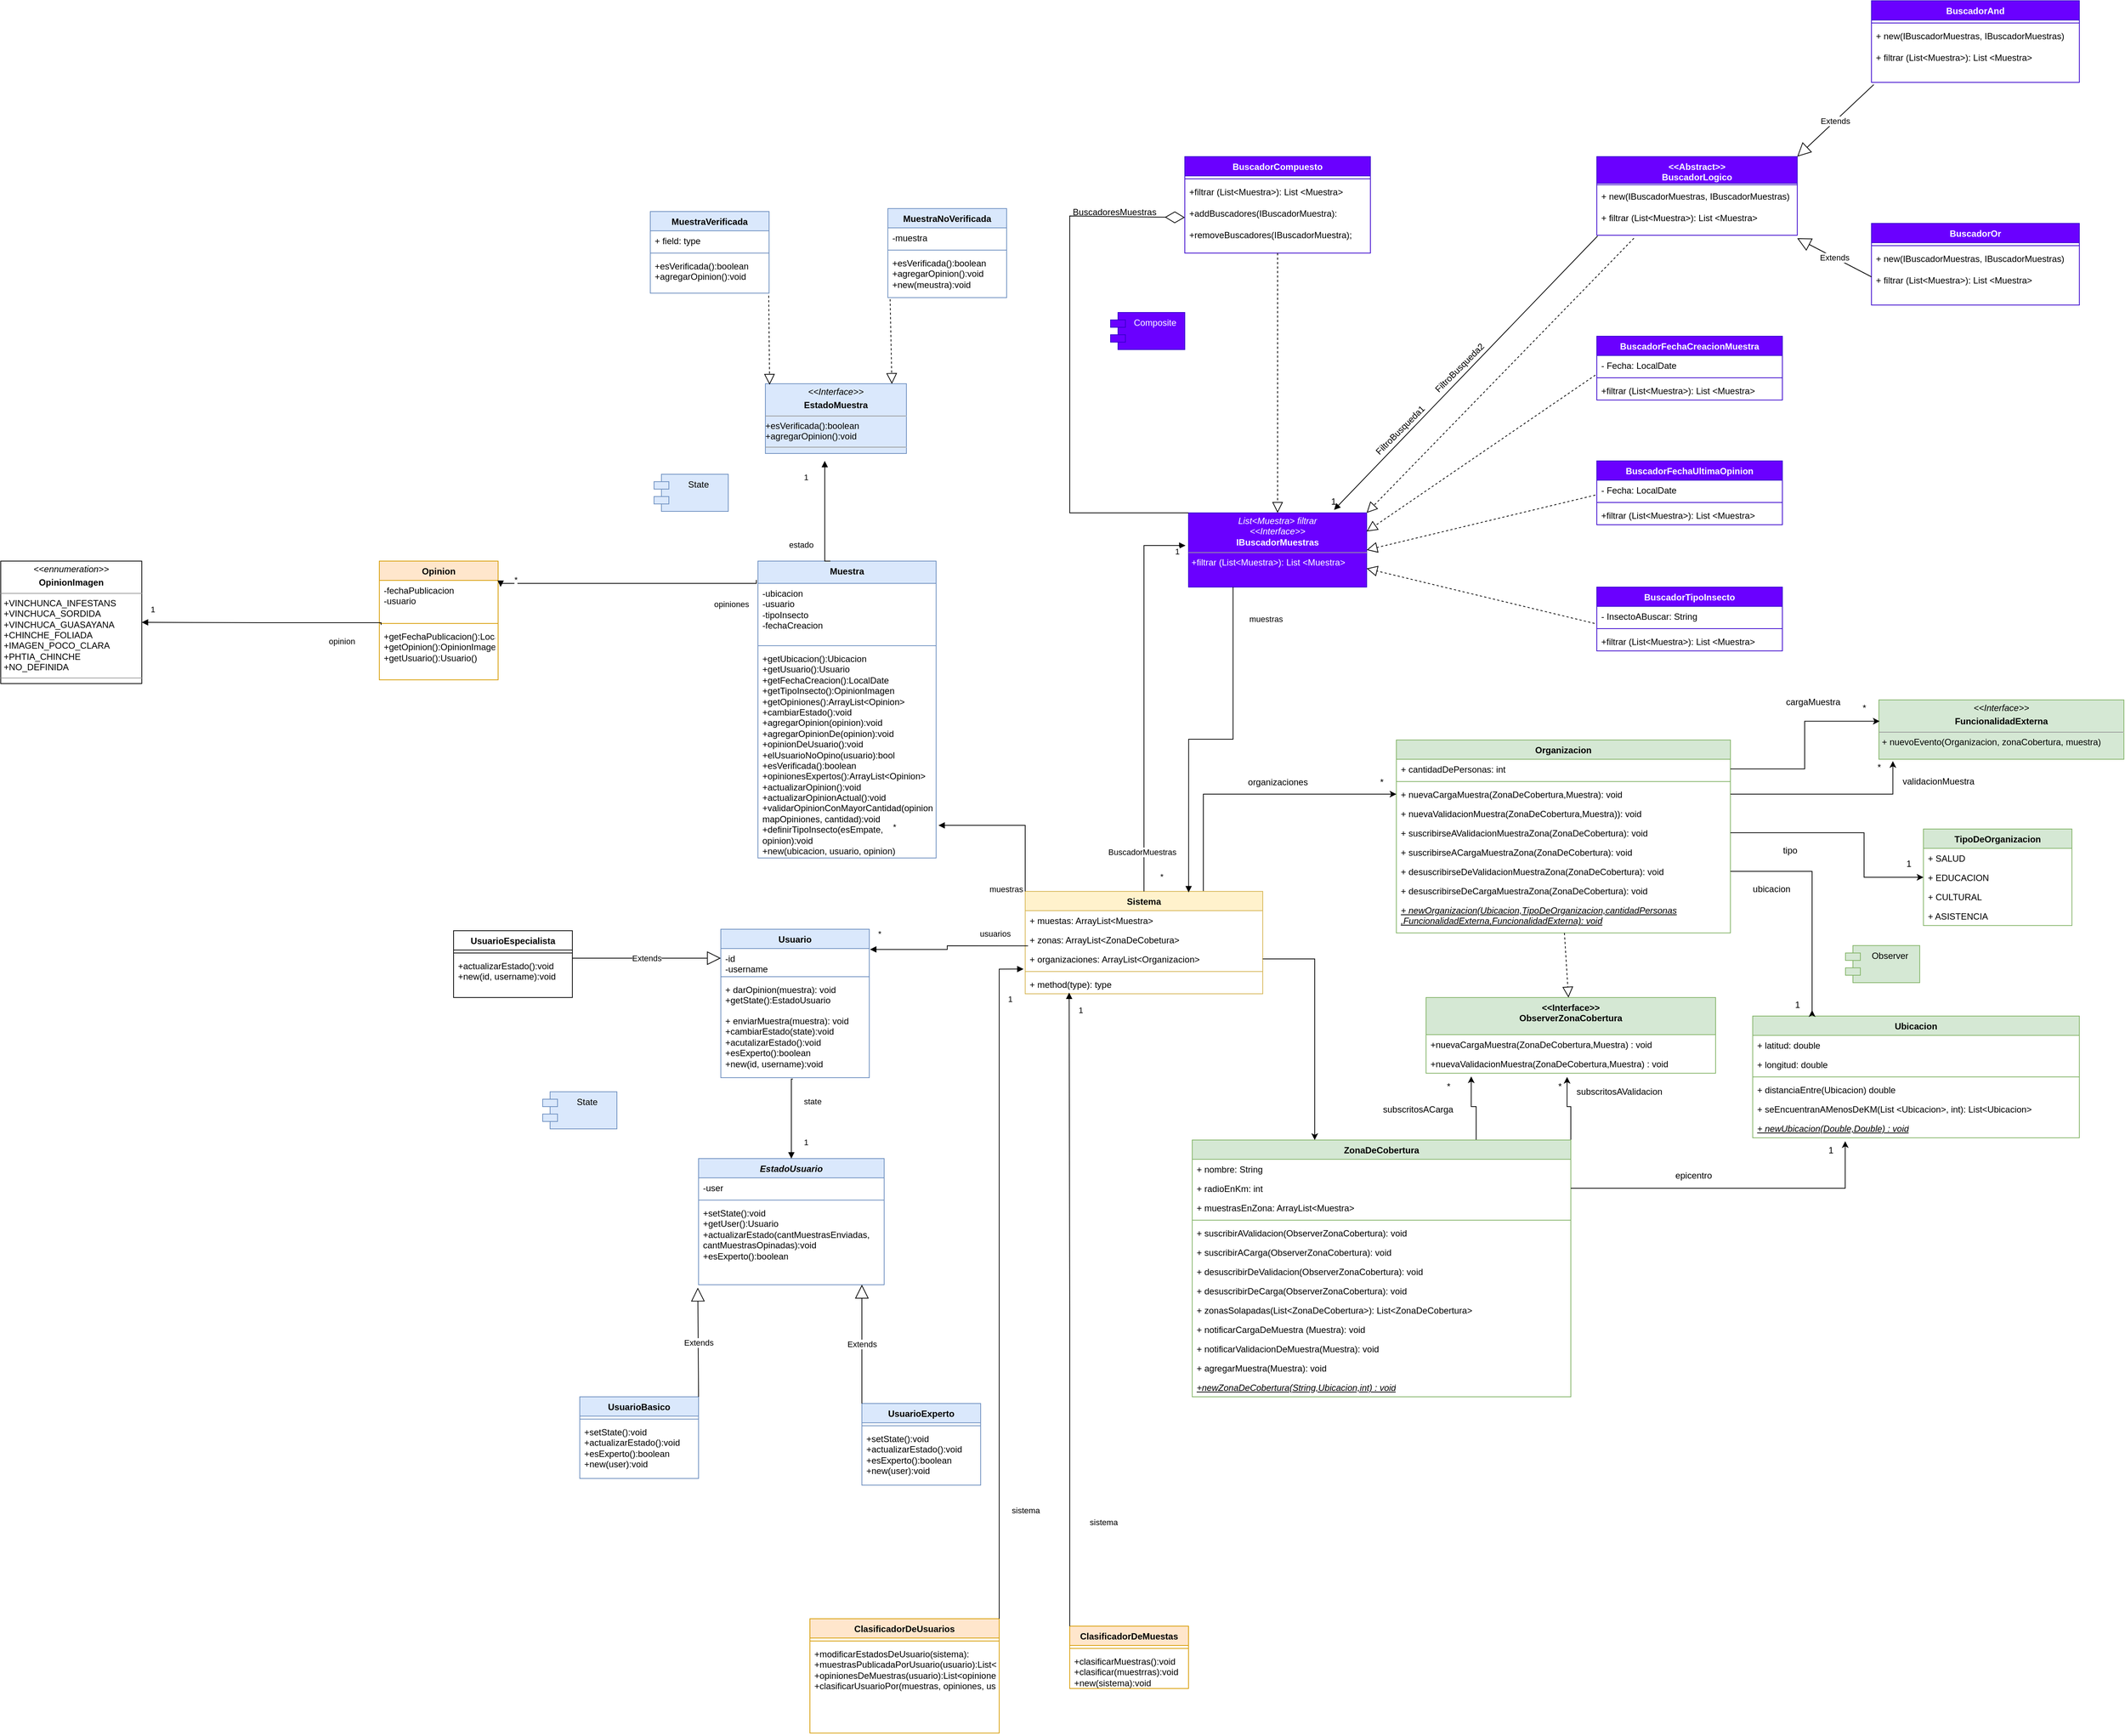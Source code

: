 <mxfile version="21.3.8" type="device">
  <diagram name="Página-1" id="EJl1tC74jtopaxx9l2ul">
    <mxGraphModel dx="3854" dy="2344" grid="1" gridSize="10" guides="1" tooltips="1" connect="1" arrows="1" fold="1" page="1" pageScale="1" pageWidth="827" pageHeight="1169" math="0" shadow="0">
      <root>
        <mxCell id="0" />
        <mxCell id="1" parent="0" />
        <mxCell id="cjWLQR7C9Qx7QQM9_jkd-96" value="&lt;div&gt;Muestra&lt;/div&gt;&lt;div&gt;&lt;br&gt;&lt;/div&gt;" style="swimlane;fontStyle=1;align=center;verticalAlign=top;childLayout=stackLayout;horizontal=1;startSize=30;horizontalStack=0;resizeParent=1;resizeParentMax=0;resizeLast=0;collapsible=1;marginBottom=0;whiteSpace=wrap;html=1;fillColor=#dae8fc;strokeColor=#6c8ebf;" parent="1" vertex="1">
          <mxGeometry x="-180" y="585" width="240" height="400" as="geometry" />
        </mxCell>
        <mxCell id="cjWLQR7C9Qx7QQM9_jkd-97" value="&lt;div&gt;-ubicacion&lt;/div&gt;&lt;div&gt;-usuario&lt;/div&gt;&lt;div&gt;-tipoInsecto&lt;/div&gt;&lt;div&gt;-fechaCreacion&lt;/div&gt;" style="text;strokeColor=none;fillColor=none;align=left;verticalAlign=top;spacingLeft=4;spacingRight=4;overflow=hidden;rotatable=0;points=[[0,0.5],[1,0.5]];portConstraint=eastwest;whiteSpace=wrap;html=1;" parent="cjWLQR7C9Qx7QQM9_jkd-96" vertex="1">
          <mxGeometry y="30" width="240" height="80" as="geometry" />
        </mxCell>
        <mxCell id="cjWLQR7C9Qx7QQM9_jkd-98" value="" style="line;strokeWidth=1;fillColor=none;align=left;verticalAlign=middle;spacingTop=-1;spacingLeft=3;spacingRight=3;rotatable=0;labelPosition=right;points=[];portConstraint=eastwest;strokeColor=inherit;" parent="cjWLQR7C9Qx7QQM9_jkd-96" vertex="1">
          <mxGeometry y="110" width="240" height="8" as="geometry" />
        </mxCell>
        <mxCell id="cjWLQR7C9Qx7QQM9_jkd-99" value="&lt;div&gt;+getUbicacion():Ubicacion&lt;/div&gt;&lt;div&gt;+getUsuario():Usuario&lt;/div&gt;&lt;div&gt;+getFechaCreacion():LocalDate&lt;/div&gt;&lt;div&gt;+getTipoInsecto():OpinionImagen&lt;br&gt;&lt;/div&gt;&lt;div&gt;+getOpiniones():ArrayList&amp;lt;Opinion&amp;gt;&lt;/div&gt;&lt;div&gt;+cambiarEstado():void&lt;/div&gt;&lt;div&gt;+agregarOpinion(opinion):void&lt;/div&gt;&lt;div&gt;+agregarOpinionDe(opinion):void&lt;br&gt;&lt;/div&gt;&lt;div&gt;+opinionDeUsuario():void&lt;/div&gt;&lt;div&gt;+elUsuarioNoOpino(usuario):bool&lt;br&gt;&lt;/div&gt;&lt;div&gt;+esVerificada():boolean&lt;/div&gt;&lt;div&gt;+opinionesExpertos():ArrayList&amp;lt;Opinion&amp;gt;&lt;/div&gt;&lt;div&gt;+actualizarOpinion():void&lt;/div&gt;&lt;div&gt;+actualizarOpinionActual():void&lt;/div&gt;&lt;div&gt;+validarOpinionConMayorCantidad(opinion, mapOpiniones, cantidad):void&lt;/div&gt;&lt;div&gt;+definirTipoInsecto(esEmpate, opinion):void&lt;br&gt;&lt;/div&gt;&lt;div&gt;+new(ubicacion, usuario, opinion)&lt;br&gt;&lt;/div&gt;" style="text;strokeColor=none;fillColor=none;align=left;verticalAlign=top;spacingLeft=4;spacingRight=4;overflow=hidden;rotatable=0;points=[[0,0.5],[1,0.5]];portConstraint=eastwest;whiteSpace=wrap;html=1;" parent="cjWLQR7C9Qx7QQM9_jkd-96" vertex="1">
          <mxGeometry y="118" width="240" height="282" as="geometry" />
        </mxCell>
        <mxCell id="cjWLQR7C9Qx7QQM9_jkd-109" value="Ubicacion" style="swimlane;fontStyle=1;align=center;verticalAlign=top;childLayout=stackLayout;horizontal=1;startSize=26;horizontalStack=0;resizeParent=1;resizeParentMax=0;resizeLast=0;collapsible=1;marginBottom=0;whiteSpace=wrap;html=1;fillColor=#d5e8d4;strokeColor=#82b366;" parent="1" vertex="1">
          <mxGeometry x="1160" y="1198" width="440" height="164" as="geometry" />
        </mxCell>
        <mxCell id="cjWLQR7C9Qx7QQM9_jkd-110" value="+ latitud: double" style="text;strokeColor=none;fillColor=none;align=left;verticalAlign=top;spacingLeft=4;spacingRight=4;overflow=hidden;rotatable=0;points=[[0,0.5],[1,0.5]];portConstraint=eastwest;whiteSpace=wrap;html=1;" parent="cjWLQR7C9Qx7QQM9_jkd-109" vertex="1">
          <mxGeometry y="26" width="440" height="26" as="geometry" />
        </mxCell>
        <mxCell id="cjWLQR7C9Qx7QQM9_jkd-113" value="+ longitud: double" style="text;strokeColor=none;fillColor=none;align=left;verticalAlign=top;spacingLeft=4;spacingRight=4;overflow=hidden;rotatable=0;points=[[0,0.5],[1,0.5]];portConstraint=eastwest;whiteSpace=wrap;html=1;" parent="cjWLQR7C9Qx7QQM9_jkd-109" vertex="1">
          <mxGeometry y="52" width="440" height="26" as="geometry" />
        </mxCell>
        <mxCell id="cjWLQR7C9Qx7QQM9_jkd-111" value="" style="line;strokeWidth=1;fillColor=none;align=left;verticalAlign=middle;spacingTop=-1;spacingLeft=3;spacingRight=3;rotatable=0;labelPosition=right;points=[];portConstraint=eastwest;strokeColor=inherit;" parent="cjWLQR7C9Qx7QQM9_jkd-109" vertex="1">
          <mxGeometry y="78" width="440" height="8" as="geometry" />
        </mxCell>
        <mxCell id="cjWLQR7C9Qx7QQM9_jkd-112" value="+ distanciaEntre(Ubicacion) double" style="text;strokeColor=none;fillColor=none;align=left;verticalAlign=top;spacingLeft=4;spacingRight=4;overflow=hidden;rotatable=0;points=[[0,0.5],[1,0.5]];portConstraint=eastwest;whiteSpace=wrap;html=1;" parent="cjWLQR7C9Qx7QQM9_jkd-109" vertex="1">
          <mxGeometry y="86" width="440" height="26" as="geometry" />
        </mxCell>
        <mxCell id="cjWLQR7C9Qx7QQM9_jkd-114" value="+ seEncuentranAMenosDeKM(List &amp;lt;Ubicacion&amp;gt;, int): List&amp;lt;Ubicacion&amp;gt;" style="text;strokeColor=none;fillColor=none;align=left;verticalAlign=top;spacingLeft=4;spacingRight=4;overflow=hidden;rotatable=0;points=[[0,0.5],[1,0.5]];portConstraint=eastwest;whiteSpace=wrap;html=1;" parent="cjWLQR7C9Qx7QQM9_jkd-109" vertex="1">
          <mxGeometry y="112" width="440" height="26" as="geometry" />
        </mxCell>
        <mxCell id="KyZHcvAiNXcdfksuzNY9-119" value="&lt;i&gt;&lt;u&gt;+ newUbicacion(Double,Double) : void&lt;/u&gt;&lt;/i&gt;" style="text;strokeColor=none;fillColor=none;align=left;verticalAlign=top;spacingLeft=4;spacingRight=4;overflow=hidden;rotatable=0;points=[[0,0.5],[1,0.5]];portConstraint=eastwest;whiteSpace=wrap;html=1;" parent="cjWLQR7C9Qx7QQM9_jkd-109" vertex="1">
          <mxGeometry y="138" width="440" height="26" as="geometry" />
        </mxCell>
        <mxCell id="cjWLQR7C9Qx7QQM9_jkd-116" value="" style="text;strokeColor=none;fillColor=none;align=left;verticalAlign=middle;spacingTop=-1;spacingLeft=4;spacingRight=4;rotatable=0;labelPosition=right;points=[];portConstraint=eastwest;" parent="1" vertex="1">
          <mxGeometry x="630" y="906" width="20" height="14" as="geometry" />
        </mxCell>
        <mxCell id="cjWLQR7C9Qx7QQM9_jkd-117" value="Organizacion" style="swimlane;fontStyle=1;align=center;verticalAlign=top;childLayout=stackLayout;horizontal=1;startSize=26;horizontalStack=0;resizeParent=1;resizeParentMax=0;resizeLast=0;collapsible=1;marginBottom=0;whiteSpace=wrap;html=1;fillColor=#d5e8d4;strokeColor=#82b366;" parent="1" vertex="1">
          <mxGeometry x="680" y="826" width="450" height="260" as="geometry" />
        </mxCell>
        <mxCell id="cjWLQR7C9Qx7QQM9_jkd-122" value="+ cantidadDePersonas: int" style="text;strokeColor=none;fillColor=none;align=left;verticalAlign=top;spacingLeft=4;spacingRight=4;overflow=hidden;rotatable=0;points=[[0,0.5],[1,0.5]];portConstraint=eastwest;whiteSpace=wrap;html=1;" parent="cjWLQR7C9Qx7QQM9_jkd-117" vertex="1">
          <mxGeometry y="26" width="450" height="26" as="geometry" />
        </mxCell>
        <mxCell id="cjWLQR7C9Qx7QQM9_jkd-119" value="" style="line;strokeWidth=1;fillColor=none;align=left;verticalAlign=middle;spacingTop=-1;spacingLeft=3;spacingRight=3;rotatable=0;labelPosition=right;points=[];portConstraint=eastwest;strokeColor=inherit;" parent="cjWLQR7C9Qx7QQM9_jkd-117" vertex="1">
          <mxGeometry y="52" width="450" height="8" as="geometry" />
        </mxCell>
        <mxCell id="cjWLQR7C9Qx7QQM9_jkd-123" value="+ nuevaCargaMuestra(ZonaDeCobertura,Muestra): void" style="text;strokeColor=none;fillColor=none;align=left;verticalAlign=top;spacingLeft=4;spacingRight=4;overflow=hidden;rotatable=0;points=[[0,0.5],[1,0.5]];portConstraint=eastwest;whiteSpace=wrap;html=1;" parent="cjWLQR7C9Qx7QQM9_jkd-117" vertex="1">
          <mxGeometry y="60" width="450" height="26" as="geometry" />
        </mxCell>
        <mxCell id="cjWLQR7C9Qx7QQM9_jkd-120" value="+ nuevaValidacionMuestra(ZonaDeCobertura,Muestra)): void" style="text;strokeColor=none;fillColor=none;align=left;verticalAlign=top;spacingLeft=4;spacingRight=4;overflow=hidden;rotatable=0;points=[[0,0.5],[1,0.5]];portConstraint=eastwest;whiteSpace=wrap;html=1;" parent="cjWLQR7C9Qx7QQM9_jkd-117" vertex="1">
          <mxGeometry y="86" width="450" height="26" as="geometry" />
        </mxCell>
        <mxCell id="KyZHcvAiNXcdfksuzNY9-52" value="+ suscribirseAValidacionMuestraZona(ZonaDeCobertura): void" style="text;strokeColor=none;fillColor=none;align=left;verticalAlign=top;spacingLeft=4;spacingRight=4;overflow=hidden;rotatable=0;points=[[0,0.5],[1,0.5]];portConstraint=eastwest;whiteSpace=wrap;html=1;" parent="cjWLQR7C9Qx7QQM9_jkd-117" vertex="1">
          <mxGeometry y="112" width="450" height="26" as="geometry" />
        </mxCell>
        <mxCell id="KyZHcvAiNXcdfksuzNY9-59" value="+ suscribirseACargaMuestraZona(ZonaDeCobertura): void" style="text;strokeColor=none;fillColor=none;align=left;verticalAlign=top;spacingLeft=4;spacingRight=4;overflow=hidden;rotatable=0;points=[[0,0.5],[1,0.5]];portConstraint=eastwest;whiteSpace=wrap;html=1;" parent="cjWLQR7C9Qx7QQM9_jkd-117" vertex="1">
          <mxGeometry y="138" width="450" height="26" as="geometry" />
        </mxCell>
        <mxCell id="KyZHcvAiNXcdfksuzNY9-67" value="+ desuscribirseDeValidacionMuestraZona(ZonaDeCobertura): void" style="text;strokeColor=none;fillColor=none;align=left;verticalAlign=top;spacingLeft=4;spacingRight=4;overflow=hidden;rotatable=0;points=[[0,0.5],[1,0.5]];portConstraint=eastwest;whiteSpace=wrap;html=1;" parent="cjWLQR7C9Qx7QQM9_jkd-117" vertex="1">
          <mxGeometry y="164" width="450" height="26" as="geometry" />
        </mxCell>
        <mxCell id="KyZHcvAiNXcdfksuzNY9-76" value="+ desuscribirseDeCargaMuestraZona(ZonaDeCobertura): void" style="text;strokeColor=none;fillColor=none;align=left;verticalAlign=top;spacingLeft=4;spacingRight=4;overflow=hidden;rotatable=0;points=[[0,0.5],[1,0.5]];portConstraint=eastwest;whiteSpace=wrap;html=1;" parent="cjWLQR7C9Qx7QQM9_jkd-117" vertex="1">
          <mxGeometry y="190" width="450" height="26" as="geometry" />
        </mxCell>
        <mxCell id="KyZHcvAiNXcdfksuzNY9-117" value="&lt;i&gt;&lt;u&gt;+ newOrganizacion(Ubicacion,TipoDeOrganizacion,cantidadPersonas&lt;br&gt;,FuncionalidadExterna,FuncionalidadExterna): void&lt;/u&gt;&lt;/i&gt;" style="text;strokeColor=none;fillColor=none;align=left;verticalAlign=top;spacingLeft=4;spacingRight=4;overflow=hidden;rotatable=0;points=[[0,0.5],[1,0.5]];portConstraint=eastwest;whiteSpace=wrap;html=1;" parent="cjWLQR7C9Qx7QQM9_jkd-117" vertex="1">
          <mxGeometry y="216" width="450" height="44" as="geometry" />
        </mxCell>
        <mxCell id="cjWLQR7C9Qx7QQM9_jkd-127" value="&lt;p style=&quot;margin:0px;margin-top:4px;text-align:center;&quot;&gt;&lt;i&gt;&amp;lt;&amp;lt;Interface&amp;gt;&amp;gt;&lt;/i&gt;&lt;/p&gt;&lt;p style=&quot;margin:0px;margin-top:4px;text-align:center;&quot;&gt;&lt;b&gt;FuncionalidadExterna&lt;/b&gt;&lt;br&gt;&lt;/p&gt;&lt;hr size=&quot;1&quot;&gt;&lt;p style=&quot;margin:0px;margin-left:4px;&quot;&gt;&lt;/p&gt;&lt;p style=&quot;margin:0px;margin-left:4px;&quot;&gt;+ nuevoEvento(Organizacion, zonaCobertura, muestra)&lt;br&gt;&lt;/p&gt;" style="verticalAlign=top;align=left;overflow=fill;fontSize=12;fontFamily=Helvetica;html=1;whiteSpace=wrap;fillColor=#d5e8d4;strokeColor=#82b366;" parent="1" vertex="1">
          <mxGeometry x="1330" y="772" width="330" height="80" as="geometry" />
        </mxCell>
        <mxCell id="KyZHcvAiNXcdfksuzNY9-103" style="edgeStyle=orthogonalEdgeStyle;rounded=0;orthogonalLoop=1;jettySize=auto;html=1;exitX=0.75;exitY=0;exitDx=0;exitDy=0;entryX=0.156;entryY=1.166;entryDx=0;entryDy=0;entryPerimeter=0;" parent="1" source="cjWLQR7C9Qx7QQM9_jkd-128" target="KyZHcvAiNXcdfksuzNY9-39" edge="1">
          <mxGeometry relative="1" as="geometry">
            <Array as="points">
              <mxPoint x="787" y="1320" />
              <mxPoint x="781" y="1320" />
            </Array>
          </mxGeometry>
        </mxCell>
        <mxCell id="KyZHcvAiNXcdfksuzNY9-105" style="edgeStyle=orthogonalEdgeStyle;rounded=0;orthogonalLoop=1;jettySize=auto;html=1;exitX=1;exitY=0;exitDx=0;exitDy=0;entryX=0.487;entryY=1.192;entryDx=0;entryDy=0;entryPerimeter=0;" parent="1" source="cjWLQR7C9Qx7QQM9_jkd-128" target="KyZHcvAiNXcdfksuzNY9-39" edge="1">
          <mxGeometry relative="1" as="geometry">
            <Array as="points">
              <mxPoint x="915" y="1320" />
              <mxPoint x="910" y="1320" />
            </Array>
          </mxGeometry>
        </mxCell>
        <mxCell id="cjWLQR7C9Qx7QQM9_jkd-128" value="ZonaDeCobertura" style="swimlane;fontStyle=1;align=center;verticalAlign=top;childLayout=stackLayout;horizontal=1;startSize=26;horizontalStack=0;resizeParent=1;resizeParentMax=0;resizeLast=0;collapsible=1;marginBottom=0;whiteSpace=wrap;html=1;fillColor=#d5e8d4;strokeColor=#82b366;" parent="1" vertex="1">
          <mxGeometry x="405" y="1365" width="510" height="346" as="geometry" />
        </mxCell>
        <mxCell id="cjWLQR7C9Qx7QQM9_jkd-136" value="+ nombre: String" style="text;strokeColor=none;fillColor=none;align=left;verticalAlign=top;spacingLeft=4;spacingRight=4;overflow=hidden;rotatable=0;points=[[0,0.5],[1,0.5]];portConstraint=eastwest;whiteSpace=wrap;html=1;" parent="cjWLQR7C9Qx7QQM9_jkd-128" vertex="1">
          <mxGeometry y="26" width="510" height="26" as="geometry" />
        </mxCell>
        <mxCell id="cjWLQR7C9Qx7QQM9_jkd-137" value="+ radioEnKm: int" style="text;strokeColor=none;fillColor=none;align=left;verticalAlign=top;spacingLeft=4;spacingRight=4;overflow=hidden;rotatable=0;points=[[0,0.5],[1,0.5]];portConstraint=eastwest;whiteSpace=wrap;html=1;" parent="cjWLQR7C9Qx7QQM9_jkd-128" vertex="1">
          <mxGeometry y="52" width="510" height="26" as="geometry" />
        </mxCell>
        <mxCell id="cjWLQR7C9Qx7QQM9_jkd-138" value="+ muestrasEnZona: ArrayList&amp;lt;Muestra&amp;gt;" style="text;strokeColor=none;fillColor=none;align=left;verticalAlign=top;spacingLeft=4;spacingRight=4;overflow=hidden;rotatable=0;points=[[0,0.5],[1,0.5]];portConstraint=eastwest;whiteSpace=wrap;html=1;" parent="cjWLQR7C9Qx7QQM9_jkd-128" vertex="1">
          <mxGeometry y="78" width="510" height="26" as="geometry" />
        </mxCell>
        <mxCell id="cjWLQR7C9Qx7QQM9_jkd-130" value="" style="line;strokeWidth=1;fillColor=none;align=left;verticalAlign=middle;spacingTop=-1;spacingLeft=3;spacingRight=3;rotatable=0;labelPosition=right;points=[];portConstraint=eastwest;strokeColor=inherit;" parent="cjWLQR7C9Qx7QQM9_jkd-128" vertex="1">
          <mxGeometry y="104" width="510" height="8" as="geometry" />
        </mxCell>
        <mxCell id="cjWLQR7C9Qx7QQM9_jkd-131" value="+ suscribirAValidacion(ObserverZonaCobertura): void" style="text;strokeColor=none;fillColor=none;align=left;verticalAlign=top;spacingLeft=4;spacingRight=4;overflow=hidden;rotatable=0;points=[[0,0.5],[1,0.5]];portConstraint=eastwest;whiteSpace=wrap;html=1;" parent="cjWLQR7C9Qx7QQM9_jkd-128" vertex="1">
          <mxGeometry y="112" width="510" height="26" as="geometry" />
        </mxCell>
        <mxCell id="KyZHcvAiNXcdfksuzNY9-5" value="+ suscribirACarga(ObserverZonaCobertura): void" style="text;strokeColor=none;fillColor=none;align=left;verticalAlign=top;spacingLeft=4;spacingRight=4;overflow=hidden;rotatable=0;points=[[0,0.5],[1,0.5]];portConstraint=eastwest;whiteSpace=wrap;html=1;" parent="cjWLQR7C9Qx7QQM9_jkd-128" vertex="1">
          <mxGeometry y="138" width="510" height="26" as="geometry" />
        </mxCell>
        <mxCell id="KyZHcvAiNXcdfksuzNY9-6" value="+ desuscribirDeValidacion(ObserverZonaCobertura): void" style="text;strokeColor=none;fillColor=none;align=left;verticalAlign=top;spacingLeft=4;spacingRight=4;overflow=hidden;rotatable=0;points=[[0,0.5],[1,0.5]];portConstraint=eastwest;whiteSpace=wrap;html=1;" parent="cjWLQR7C9Qx7QQM9_jkd-128" vertex="1">
          <mxGeometry y="164" width="510" height="26" as="geometry" />
        </mxCell>
        <mxCell id="KyZHcvAiNXcdfksuzNY9-7" value="+ desuscribirDeCarga(ObserverZonaCobertura): void" style="text;strokeColor=none;fillColor=none;align=left;verticalAlign=top;spacingLeft=4;spacingRight=4;overflow=hidden;rotatable=0;points=[[0,0.5],[1,0.5]];portConstraint=eastwest;whiteSpace=wrap;html=1;" parent="cjWLQR7C9Qx7QQM9_jkd-128" vertex="1">
          <mxGeometry y="190" width="510" height="26" as="geometry" />
        </mxCell>
        <mxCell id="KyZHcvAiNXcdfksuzNY9-8" value="+ zonasSolapadas(List&amp;lt;ZonaDeCobertura&amp;gt;): List&amp;lt;ZonaDeCobertura&amp;gt;" style="text;strokeColor=none;fillColor=none;align=left;verticalAlign=top;spacingLeft=4;spacingRight=4;overflow=hidden;rotatable=0;points=[[0,0.5],[1,0.5]];portConstraint=eastwest;whiteSpace=wrap;html=1;" parent="cjWLQR7C9Qx7QQM9_jkd-128" vertex="1">
          <mxGeometry y="216" width="510" height="26" as="geometry" />
        </mxCell>
        <mxCell id="KyZHcvAiNXcdfksuzNY9-9" value="+ notificarCargaDeMuestra (Muestra): void" style="text;strokeColor=none;fillColor=none;align=left;verticalAlign=top;spacingLeft=4;spacingRight=4;overflow=hidden;rotatable=0;points=[[0,0.5],[1,0.5]];portConstraint=eastwest;whiteSpace=wrap;html=1;" parent="cjWLQR7C9Qx7QQM9_jkd-128" vertex="1">
          <mxGeometry y="242" width="510" height="26" as="geometry" />
        </mxCell>
        <mxCell id="KyZHcvAiNXcdfksuzNY9-23" value="+ notificarValidacionDeMuestra(Muestra): void" style="text;strokeColor=none;fillColor=none;align=left;verticalAlign=top;spacingLeft=4;spacingRight=4;overflow=hidden;rotatable=0;points=[[0,0.5],[1,0.5]];portConstraint=eastwest;whiteSpace=wrap;html=1;" parent="cjWLQR7C9Qx7QQM9_jkd-128" vertex="1">
          <mxGeometry y="268" width="510" height="26" as="geometry" />
        </mxCell>
        <mxCell id="KyZHcvAiNXcdfksuzNY9-24" value="+ agregarMuestra(Muestra): void" style="text;strokeColor=none;fillColor=none;align=left;verticalAlign=top;spacingLeft=4;spacingRight=4;overflow=hidden;rotatable=0;points=[[0,0.5],[1,0.5]];portConstraint=eastwest;whiteSpace=wrap;html=1;" parent="cjWLQR7C9Qx7QQM9_jkd-128" vertex="1">
          <mxGeometry y="294" width="510" height="26" as="geometry" />
        </mxCell>
        <mxCell id="KyZHcvAiNXcdfksuzNY9-118" value="&lt;i&gt;&lt;u&gt;+newZonaDeCobertura(String,Ubicacion,int) : void&lt;/u&gt;&lt;/i&gt;" style="text;strokeColor=none;fillColor=none;align=left;verticalAlign=top;spacingLeft=4;spacingRight=4;overflow=hidden;rotatable=0;points=[[0,0.5],[1,0.5]];portConstraint=eastwest;whiteSpace=wrap;html=1;" parent="cjWLQR7C9Qx7QQM9_jkd-128" vertex="1">
          <mxGeometry y="320" width="510" height="26" as="geometry" />
        </mxCell>
        <mxCell id="KyZHcvAiNXcdfksuzNY9-78" style="edgeStyle=orthogonalEdgeStyle;rounded=0;orthogonalLoop=1;jettySize=auto;html=1;exitX=0.75;exitY=0;exitDx=0;exitDy=0;entryX=0;entryY=0.5;entryDx=0;entryDy=0;" parent="1" source="cjWLQR7C9Qx7QQM9_jkd-139" target="cjWLQR7C9Qx7QQM9_jkd-123" edge="1">
          <mxGeometry relative="1" as="geometry" />
        </mxCell>
        <mxCell id="cjWLQR7C9Qx7QQM9_jkd-139" value="Sistema" style="swimlane;fontStyle=1;align=center;verticalAlign=top;childLayout=stackLayout;horizontal=1;startSize=26;horizontalStack=0;resizeParent=1;resizeParentMax=0;resizeLast=0;collapsible=1;marginBottom=0;whiteSpace=wrap;html=1;fillColor=#fff2cc;strokeColor=#d6b656;" parent="1" vertex="1">
          <mxGeometry x="180" y="1030" width="320" height="138" as="geometry" />
        </mxCell>
        <mxCell id="cjWLQR7C9Qx7QQM9_jkd-140" value="+ muestas: ArrayList&amp;lt;Muestra&amp;gt;" style="text;strokeColor=none;fillColor=none;align=left;verticalAlign=top;spacingLeft=4;spacingRight=4;overflow=hidden;rotatable=0;points=[[0,0.5],[1,0.5]];portConstraint=eastwest;whiteSpace=wrap;html=1;" parent="cjWLQR7C9Qx7QQM9_jkd-139" vertex="1">
          <mxGeometry y="26" width="320" height="26" as="geometry" />
        </mxCell>
        <mxCell id="cjWLQR7C9Qx7QQM9_jkd-144" value="+ zonas: ArrayList&amp;lt;ZonaDeCobetura&amp;gt;" style="text;strokeColor=none;fillColor=none;align=left;verticalAlign=top;spacingLeft=4;spacingRight=4;overflow=hidden;rotatable=0;points=[[0,0.5],[1,0.5]];portConstraint=eastwest;whiteSpace=wrap;html=1;" parent="cjWLQR7C9Qx7QQM9_jkd-139" vertex="1">
          <mxGeometry y="52" width="320" height="26" as="geometry" />
        </mxCell>
        <mxCell id="cjWLQR7C9Qx7QQM9_jkd-145" value="+ organizaciones: ArrayList&amp;lt;Organizacion&amp;gt;" style="text;strokeColor=none;fillColor=none;align=left;verticalAlign=top;spacingLeft=4;spacingRight=4;overflow=hidden;rotatable=0;points=[[0,0.5],[1,0.5]];portConstraint=eastwest;whiteSpace=wrap;html=1;" parent="cjWLQR7C9Qx7QQM9_jkd-139" vertex="1">
          <mxGeometry y="78" width="320" height="26" as="geometry" />
        </mxCell>
        <mxCell id="cjWLQR7C9Qx7QQM9_jkd-141" value="" style="line;strokeWidth=1;fillColor=none;align=left;verticalAlign=middle;spacingTop=-1;spacingLeft=3;spacingRight=3;rotatable=0;labelPosition=right;points=[];portConstraint=eastwest;strokeColor=inherit;" parent="cjWLQR7C9Qx7QQM9_jkd-139" vertex="1">
          <mxGeometry y="104" width="320" height="8" as="geometry" />
        </mxCell>
        <mxCell id="cjWLQR7C9Qx7QQM9_jkd-142" value="+ method(type): type" style="text;strokeColor=none;fillColor=none;align=left;verticalAlign=top;spacingLeft=4;spacingRight=4;overflow=hidden;rotatable=0;points=[[0,0.5],[1,0.5]];portConstraint=eastwest;whiteSpace=wrap;html=1;" parent="cjWLQR7C9Qx7QQM9_jkd-139" vertex="1">
          <mxGeometry y="112" width="320" height="26" as="geometry" />
        </mxCell>
        <mxCell id="cjWLQR7C9Qx7QQM9_jkd-146" value="Usuario" style="swimlane;fontStyle=1;align=center;verticalAlign=top;childLayout=stackLayout;horizontal=1;startSize=26;horizontalStack=0;resizeParent=1;resizeParentMax=0;resizeLast=0;collapsible=1;marginBottom=0;whiteSpace=wrap;html=1;fillColor=#dae8fc;strokeColor=#6c8ebf;" parent="1" vertex="1">
          <mxGeometry x="-230" y="1081" width="200" height="200" as="geometry" />
        </mxCell>
        <mxCell id="cjWLQR7C9Qx7QQM9_jkd-147" value="&lt;div&gt;-id&lt;/div&gt;&lt;div&gt;-username&lt;/div&gt;&lt;div&gt;&lt;br&gt;&lt;/div&gt;" style="text;strokeColor=none;fillColor=none;align=left;verticalAlign=top;spacingLeft=4;spacingRight=4;overflow=hidden;rotatable=0;points=[[0,0.5],[1,0.5]];portConstraint=eastwest;whiteSpace=wrap;html=1;" parent="cjWLQR7C9Qx7QQM9_jkd-146" vertex="1">
          <mxGeometry y="26" width="200" height="34" as="geometry" />
        </mxCell>
        <mxCell id="cjWLQR7C9Qx7QQM9_jkd-148" value="" style="line;strokeWidth=1;fillColor=none;align=left;verticalAlign=middle;spacingTop=-1;spacingLeft=3;spacingRight=3;rotatable=0;labelPosition=right;points=[];portConstraint=eastwest;strokeColor=inherit;" parent="cjWLQR7C9Qx7QQM9_jkd-146" vertex="1">
          <mxGeometry y="60" width="200" height="8" as="geometry" />
        </mxCell>
        <mxCell id="cjWLQR7C9Qx7QQM9_jkd-149" value="&lt;div&gt;+ darOpinion(muestra): void&lt;/div&gt;&lt;div&gt;+getState():EstadoUsuario&lt;/div&gt;" style="text;strokeColor=none;fillColor=none;align=left;verticalAlign=top;spacingLeft=4;spacingRight=4;overflow=hidden;rotatable=0;points=[[0,0.5],[1,0.5]];portConstraint=eastwest;whiteSpace=wrap;html=1;" parent="cjWLQR7C9Qx7QQM9_jkd-146" vertex="1">
          <mxGeometry y="68" width="200" height="42" as="geometry" />
        </mxCell>
        <mxCell id="cjWLQR7C9Qx7QQM9_jkd-151" value="&lt;div&gt;+ enviarMuestra(muestra): void&lt;/div&gt;&lt;div&gt;+cambiarEstado(state):void&lt;/div&gt;&lt;div&gt;+acutalizarEstado():void&lt;/div&gt;&lt;div&gt;+esExperto():boolean&lt;/div&gt;&lt;div&gt;+new(id, username):void&lt;br&gt;&lt;/div&gt;&lt;div&gt;&lt;br&gt;&lt;/div&gt;" style="text;strokeColor=none;fillColor=none;align=left;verticalAlign=top;spacingLeft=4;spacingRight=4;overflow=hidden;rotatable=0;points=[[0,0.5],[1,0.5]];portConstraint=eastwest;whiteSpace=wrap;html=1;" parent="cjWLQR7C9Qx7QQM9_jkd-146" vertex="1">
          <mxGeometry y="110" width="200" height="90" as="geometry" />
        </mxCell>
        <mxCell id="cjWLQR7C9Qx7QQM9_jkd-165" value="UsuarioExperto" style="swimlane;fontStyle=1;align=center;verticalAlign=top;childLayout=stackLayout;horizontal=1;startSize=26;horizontalStack=0;resizeParent=1;resizeParentMax=0;resizeLast=0;collapsible=1;marginBottom=0;whiteSpace=wrap;html=1;fillColor=#dae8fc;strokeColor=#6c8ebf;" parent="1" vertex="1">
          <mxGeometry x="-40" y="1720" width="160" height="110" as="geometry" />
        </mxCell>
        <mxCell id="cjWLQR7C9Qx7QQM9_jkd-167" value="" style="line;strokeWidth=1;fillColor=none;align=left;verticalAlign=middle;spacingTop=-1;spacingLeft=3;spacingRight=3;rotatable=0;labelPosition=right;points=[];portConstraint=eastwest;strokeColor=inherit;" parent="cjWLQR7C9Qx7QQM9_jkd-165" vertex="1">
          <mxGeometry y="26" width="160" height="8" as="geometry" />
        </mxCell>
        <mxCell id="cjWLQR7C9Qx7QQM9_jkd-168" value="&lt;div&gt;+setState():void&lt;/div&gt;&lt;div&gt;+actualizarEstado():void&lt;/div&gt;&lt;div&gt;+esExperto():boolean&lt;/div&gt;&lt;div&gt;+new(user):void&lt;br&gt;&lt;/div&gt;" style="text;strokeColor=none;fillColor=none;align=left;verticalAlign=top;spacingLeft=4;spacingRight=4;overflow=hidden;rotatable=0;points=[[0,0.5],[1,0.5]];portConstraint=eastwest;whiteSpace=wrap;html=1;" parent="cjWLQR7C9Qx7QQM9_jkd-165" vertex="1">
          <mxGeometry y="34" width="160" height="76" as="geometry" />
        </mxCell>
        <mxCell id="cjWLQR7C9Qx7QQM9_jkd-169" value="UsuarioBasico" style="swimlane;fontStyle=1;align=center;verticalAlign=top;childLayout=stackLayout;horizontal=1;startSize=26;horizontalStack=0;resizeParent=1;resizeParentMax=0;resizeLast=0;collapsible=1;marginBottom=0;whiteSpace=wrap;html=1;fillColor=#dae8fc;strokeColor=#6c8ebf;" parent="1" vertex="1">
          <mxGeometry x="-420" y="1711" width="160" height="110" as="geometry" />
        </mxCell>
        <mxCell id="cjWLQR7C9Qx7QQM9_jkd-171" value="" style="line;strokeWidth=1;fillColor=none;align=left;verticalAlign=middle;spacingTop=-1;spacingLeft=3;spacingRight=3;rotatable=0;labelPosition=right;points=[];portConstraint=eastwest;strokeColor=inherit;" parent="cjWLQR7C9Qx7QQM9_jkd-169" vertex="1">
          <mxGeometry y="26" width="160" height="8" as="geometry" />
        </mxCell>
        <mxCell id="cjWLQR7C9Qx7QQM9_jkd-172" value="&lt;div&gt;+setState():void&lt;/div&gt;&lt;div&gt;+actualizarEstado():void&lt;/div&gt;&lt;div&gt;+esExperto():boolean&lt;/div&gt;&lt;div&gt;+new(user):void&lt;br&gt;&lt;/div&gt;" style="text;strokeColor=none;fillColor=none;align=left;verticalAlign=top;spacingLeft=4;spacingRight=4;overflow=hidden;rotatable=0;points=[[0,0.5],[1,0.5]];portConstraint=eastwest;whiteSpace=wrap;html=1;" parent="cjWLQR7C9Qx7QQM9_jkd-169" vertex="1">
          <mxGeometry y="34" width="160" height="76" as="geometry" />
        </mxCell>
        <mxCell id="cjWLQR7C9Qx7QQM9_jkd-179" value="UsuarioEspecialista" style="swimlane;fontStyle=1;align=center;verticalAlign=top;childLayout=stackLayout;horizontal=1;startSize=26;horizontalStack=0;resizeParent=1;resizeParentMax=0;resizeLast=0;collapsible=1;marginBottom=0;whiteSpace=wrap;html=1;" parent="1" vertex="1">
          <mxGeometry x="-590" y="1083" width="160" height="90" as="geometry" />
        </mxCell>
        <mxCell id="cjWLQR7C9Qx7QQM9_jkd-181" value="" style="line;strokeWidth=1;fillColor=none;align=left;verticalAlign=middle;spacingTop=-1;spacingLeft=3;spacingRight=3;rotatable=0;labelPosition=right;points=[];portConstraint=eastwest;strokeColor=inherit;" parent="cjWLQR7C9Qx7QQM9_jkd-179" vertex="1">
          <mxGeometry y="26" width="160" height="8" as="geometry" />
        </mxCell>
        <mxCell id="cjWLQR7C9Qx7QQM9_jkd-182" value="&lt;div&gt;+actualizarEstado():void&lt;/div&gt;&lt;div&gt;+new(id, username):void&lt;br&gt;&lt;/div&gt;" style="text;strokeColor=none;fillColor=none;align=left;verticalAlign=top;spacingLeft=4;spacingRight=4;overflow=hidden;rotatable=0;points=[[0,0.5],[1,0.5]];portConstraint=eastwest;whiteSpace=wrap;html=1;" parent="cjWLQR7C9Qx7QQM9_jkd-179" vertex="1">
          <mxGeometry y="34" width="160" height="56" as="geometry" />
        </mxCell>
        <mxCell id="dOL37KlRLSiU1scWst8k-1" value="Extends" style="endArrow=block;endSize=16;endFill=0;html=1;rounded=0;" parent="1" edge="1">
          <mxGeometry width="160" relative="1" as="geometry">
            <mxPoint x="-430" y="1120" as="sourcePoint" />
            <mxPoint x="-230" y="1120" as="targetPoint" />
          </mxGeometry>
        </mxCell>
        <mxCell id="dOL37KlRLSiU1scWst8k-3" value="EstadoUsuario" style="swimlane;fontStyle=3;align=center;verticalAlign=top;childLayout=stackLayout;horizontal=1;startSize=26;horizontalStack=0;resizeParent=1;resizeParentMax=0;resizeLast=0;collapsible=1;marginBottom=0;whiteSpace=wrap;html=1;fillColor=#dae8fc;strokeColor=#6c8ebf;" parent="1" vertex="1">
          <mxGeometry x="-260" y="1390" width="250" height="170" as="geometry" />
        </mxCell>
        <mxCell id="dOL37KlRLSiU1scWst8k-4" value="-user" style="text;strokeColor=none;fillColor=none;align=left;verticalAlign=top;spacingLeft=4;spacingRight=4;overflow=hidden;rotatable=0;points=[[0,0.5],[1,0.5]];portConstraint=eastwest;whiteSpace=wrap;html=1;" parent="dOL37KlRLSiU1scWst8k-3" vertex="1">
          <mxGeometry y="26" width="250" height="26" as="geometry" />
        </mxCell>
        <mxCell id="dOL37KlRLSiU1scWst8k-5" value="" style="line;strokeWidth=1;fillColor=none;align=left;verticalAlign=middle;spacingTop=-1;spacingLeft=3;spacingRight=3;rotatable=0;labelPosition=right;points=[];portConstraint=eastwest;strokeColor=inherit;" parent="dOL37KlRLSiU1scWst8k-3" vertex="1">
          <mxGeometry y="52" width="250" height="8" as="geometry" />
        </mxCell>
        <mxCell id="dOL37KlRLSiU1scWst8k-6" value="&lt;div&gt;+setState():void&lt;/div&gt;&lt;div&gt;+getUser():Usuario&lt;/div&gt;&lt;div&gt;+actualizarEstado(cantMuestrasEnviadas, cantMuestrasOpinadas):void&lt;/div&gt;&lt;div&gt;+esExperto():boolean&lt;br&gt;&lt;/div&gt;" style="text;strokeColor=none;fillColor=none;align=left;verticalAlign=top;spacingLeft=4;spacingRight=4;overflow=hidden;rotatable=0;points=[[0,0.5],[1,0.5]];portConstraint=eastwest;whiteSpace=wrap;html=1;" parent="dOL37KlRLSiU1scWst8k-3" vertex="1">
          <mxGeometry y="60" width="250" height="110" as="geometry" />
        </mxCell>
        <mxCell id="dOL37KlRLSiU1scWst8k-9" value="state" style="endArrow=block;endFill=1;html=1;edgeStyle=orthogonalEdgeStyle;align=left;verticalAlign=top;rounded=0;exitX=0.485;exitY=1.021;exitDx=0;exitDy=0;exitPerimeter=0;" parent="1" source="cjWLQR7C9Qx7QQM9_jkd-151" edge="1">
          <mxGeometry x="-0.65" y="15" relative="1" as="geometry">
            <mxPoint x="-126" y="1290" as="sourcePoint" />
            <mxPoint x="-135" y="1390" as="targetPoint" />
            <Array as="points">
              <mxPoint x="-135" y="1283" />
            </Array>
            <mxPoint as="offset" />
          </mxGeometry>
        </mxCell>
        <mxCell id="dOL37KlRLSiU1scWst8k-10" value="1" style="edgeLabel;resizable=0;html=1;align=left;verticalAlign=bottom;" parent="dOL37KlRLSiU1scWst8k-9" connectable="0" vertex="1">
          <mxGeometry x="-1" relative="1" as="geometry">
            <mxPoint x="13" y="94" as="offset" />
          </mxGeometry>
        </mxCell>
        <mxCell id="dOL37KlRLSiU1scWst8k-15" value="MuestraNoVerificada" style="swimlane;fontStyle=1;align=center;verticalAlign=top;childLayout=stackLayout;horizontal=1;startSize=26;horizontalStack=0;resizeParent=1;resizeParentMax=0;resizeLast=0;collapsible=1;marginBottom=0;whiteSpace=wrap;html=1;fillColor=#dae8fc;strokeColor=#6c8ebf;" parent="1" vertex="1">
          <mxGeometry x="-5" y="110" width="160" height="120" as="geometry" />
        </mxCell>
        <mxCell id="dOL37KlRLSiU1scWst8k-16" value="-muestra" style="text;strokeColor=none;fillColor=none;align=left;verticalAlign=top;spacingLeft=4;spacingRight=4;overflow=hidden;rotatable=0;points=[[0,0.5],[1,0.5]];portConstraint=eastwest;whiteSpace=wrap;html=1;" parent="dOL37KlRLSiU1scWst8k-15" vertex="1">
          <mxGeometry y="26" width="160" height="26" as="geometry" />
        </mxCell>
        <mxCell id="dOL37KlRLSiU1scWst8k-17" value="" style="line;strokeWidth=1;fillColor=none;align=left;verticalAlign=middle;spacingTop=-1;spacingLeft=3;spacingRight=3;rotatable=0;labelPosition=right;points=[];portConstraint=eastwest;strokeColor=inherit;" parent="dOL37KlRLSiU1scWst8k-15" vertex="1">
          <mxGeometry y="52" width="160" height="8" as="geometry" />
        </mxCell>
        <mxCell id="dOL37KlRLSiU1scWst8k-18" value="&lt;div&gt;+esVerificada():boolean&lt;/div&gt;&lt;div&gt;+agregarOpinion():void&lt;/div&gt;&lt;div&gt;+new(meustra):void&lt;br&gt;&lt;/div&gt;" style="text;strokeColor=none;fillColor=none;align=left;verticalAlign=top;spacingLeft=4;spacingRight=4;overflow=hidden;rotatable=0;points=[[0,0.5],[1,0.5]];portConstraint=eastwest;whiteSpace=wrap;html=1;" parent="dOL37KlRLSiU1scWst8k-15" vertex="1">
          <mxGeometry y="60" width="160" height="60" as="geometry" />
        </mxCell>
        <mxCell id="dOL37KlRLSiU1scWst8k-19" value="MuestraVerificada" style="swimlane;fontStyle=1;align=center;verticalAlign=top;childLayout=stackLayout;horizontal=1;startSize=26;horizontalStack=0;resizeParent=1;resizeParentMax=0;resizeLast=0;collapsible=1;marginBottom=0;whiteSpace=wrap;html=1;fillColor=#dae8fc;strokeColor=#6c8ebf;" parent="1" vertex="1">
          <mxGeometry x="-325" y="114" width="160" height="110" as="geometry" />
        </mxCell>
        <mxCell id="dOL37KlRLSiU1scWst8k-20" value="+ field: type" style="text;strokeColor=none;fillColor=none;align=left;verticalAlign=top;spacingLeft=4;spacingRight=4;overflow=hidden;rotatable=0;points=[[0,0.5],[1,0.5]];portConstraint=eastwest;whiteSpace=wrap;html=1;" parent="dOL37KlRLSiU1scWst8k-19" vertex="1">
          <mxGeometry y="26" width="160" height="26" as="geometry" />
        </mxCell>
        <mxCell id="dOL37KlRLSiU1scWst8k-21" value="" style="line;strokeWidth=1;fillColor=none;align=left;verticalAlign=middle;spacingTop=-1;spacingLeft=3;spacingRight=3;rotatable=0;labelPosition=right;points=[];portConstraint=eastwest;strokeColor=inherit;" parent="dOL37KlRLSiU1scWst8k-19" vertex="1">
          <mxGeometry y="52" width="160" height="8" as="geometry" />
        </mxCell>
        <mxCell id="dOL37KlRLSiU1scWst8k-22" value="&lt;div&gt;+esVerificada():boolean&lt;/div&gt;&lt;div&gt;+agregarOpinion():void&lt;br&gt;&lt;/div&gt;&lt;div&gt;&lt;br&gt;&lt;/div&gt;" style="text;strokeColor=none;fillColor=none;align=left;verticalAlign=top;spacingLeft=4;spacingRight=4;overflow=hidden;rotatable=0;points=[[0,0.5],[1,0.5]];portConstraint=eastwest;whiteSpace=wrap;html=1;" parent="dOL37KlRLSiU1scWst8k-19" vertex="1">
          <mxGeometry y="60" width="160" height="50" as="geometry" />
        </mxCell>
        <mxCell id="dOL37KlRLSiU1scWst8k-23" value="estado" style="endArrow=block;endFill=1;html=1;edgeStyle=orthogonalEdgeStyle;align=left;verticalAlign=top;rounded=0;exitX=0.5;exitY=0;exitDx=0;exitDy=0;" parent="1" edge="1">
          <mxGeometry x="-0.403" y="50" relative="1" as="geometry">
            <mxPoint x="-82.44" y="585" as="sourcePoint" />
            <mxPoint x="-90" y="450" as="targetPoint" />
            <Array as="points">
              <mxPoint x="-90" y="585" />
            </Array>
            <mxPoint as="offset" />
          </mxGeometry>
        </mxCell>
        <mxCell id="dOL37KlRLSiU1scWst8k-24" value="1" style="edgeLabel;resizable=0;html=1;align=left;verticalAlign=bottom;" parent="dOL37KlRLSiU1scWst8k-23" connectable="0" vertex="1">
          <mxGeometry x="-1" relative="1" as="geometry">
            <mxPoint x="-38" y="-105" as="offset" />
          </mxGeometry>
        </mxCell>
        <mxCell id="hyYSvlUBGf9WrgOdkNEH-1" value="usuarios" style="endArrow=block;endFill=1;html=1;edgeStyle=orthogonalEdgeStyle;align=left;verticalAlign=top;rounded=0;exitX=0.012;exitY=-0.179;exitDx=0;exitDy=0;exitPerimeter=0;entryX=1.005;entryY=0.136;entryDx=0;entryDy=0;entryPerimeter=0;" parent="1" source="cjWLQR7C9Qx7QQM9_jkd-145" target="cjWLQR7C9Qx7QQM9_jkd-146" edge="1">
          <mxGeometry x="-0.39" y="-29" relative="1" as="geometry">
            <mxPoint x="10" y="1080" as="sourcePoint" />
            <mxPoint x="170" y="1080" as="targetPoint" />
            <mxPoint as="offset" />
          </mxGeometry>
        </mxCell>
        <mxCell id="hyYSvlUBGf9WrgOdkNEH-2" value="*" style="edgeLabel;resizable=0;html=1;align=left;verticalAlign=bottom;" parent="hyYSvlUBGf9WrgOdkNEH-1" connectable="0" vertex="1">
          <mxGeometry x="-1" relative="1" as="geometry">
            <mxPoint x="-204" y="-8" as="offset" />
          </mxGeometry>
        </mxCell>
        <mxCell id="hyYSvlUBGf9WrgOdkNEH-3" value="muestras" style="endArrow=block;endFill=1;html=1;edgeStyle=orthogonalEdgeStyle;align=left;verticalAlign=top;rounded=0;exitX=0;exitY=0;exitDx=0;exitDy=0;entryX=1.013;entryY=0.844;entryDx=0;entryDy=0;entryPerimeter=0;" parent="1" source="cjWLQR7C9Qx7QQM9_jkd-139" target="cjWLQR7C9Qx7QQM9_jkd-99" edge="1">
          <mxGeometry x="-0.845" y="50" relative="1" as="geometry">
            <mxPoint x="10" y="940" as="sourcePoint" />
            <mxPoint x="170" y="940" as="targetPoint" />
            <mxPoint as="offset" />
          </mxGeometry>
        </mxCell>
        <mxCell id="hyYSvlUBGf9WrgOdkNEH-4" value="*" style="edgeLabel;resizable=0;html=1;align=left;verticalAlign=bottom;" parent="hyYSvlUBGf9WrgOdkNEH-3" connectable="0" vertex="1">
          <mxGeometry x="-1" relative="1" as="geometry">
            <mxPoint x="-180" y="-79" as="offset" />
          </mxGeometry>
        </mxCell>
        <mxCell id="hyYSvlUBGf9WrgOdkNEH-5" value="State" style="shape=module;align=left;spacingLeft=20;align=center;verticalAlign=top;whiteSpace=wrap;html=1;fillColor=#dae8fc;strokeColor=#6c8ebf;" parent="1" vertex="1">
          <mxGeometry x="-470" y="1300" width="100" height="50" as="geometry" />
        </mxCell>
        <mxCell id="hyYSvlUBGf9WrgOdkNEH-7" value="State" style="shape=module;align=left;spacingLeft=20;align=center;verticalAlign=top;whiteSpace=wrap;html=1;fillColor=#dae8fc;strokeColor=#6c8ebf;" parent="1" vertex="1">
          <mxGeometry x="-320" y="468" width="100" height="50" as="geometry" />
        </mxCell>
        <mxCell id="hyYSvlUBGf9WrgOdkNEH-12" value="Extends" style="endArrow=block;endSize=16;endFill=0;html=1;rounded=0;exitX=0;exitY=0;exitDx=0;exitDy=0;" parent="1" source="cjWLQR7C9Qx7QQM9_jkd-165" edge="1">
          <mxGeometry width="160" relative="1" as="geometry">
            <mxPoint x="-170" y="1670" as="sourcePoint" />
            <mxPoint x="-40" y="1560" as="targetPoint" />
          </mxGeometry>
        </mxCell>
        <mxCell id="hyYSvlUBGf9WrgOdkNEH-13" value="Extends" style="endArrow=block;endSize=16;endFill=0;html=1;rounded=0;entryX=-0.004;entryY=1.036;entryDx=0;entryDy=0;entryPerimeter=0;exitX=1;exitY=0;exitDx=0;exitDy=0;" parent="1" source="cjWLQR7C9Qx7QQM9_jkd-169" target="dOL37KlRLSiU1scWst8k-6" edge="1">
          <mxGeometry width="160" relative="1" as="geometry">
            <mxPoint x="-170" y="1670" as="sourcePoint" />
            <mxPoint x="-10" y="1670" as="targetPoint" />
          </mxGeometry>
        </mxCell>
        <mxCell id="hyYSvlUBGf9WrgOdkNEH-15" value="Opinion" style="swimlane;fontStyle=1;align=center;verticalAlign=top;childLayout=stackLayout;horizontal=1;startSize=26;horizontalStack=0;resizeParent=1;resizeParentMax=0;resizeLast=0;collapsible=1;marginBottom=0;whiteSpace=wrap;html=1;fillColor=#ffe6cc;strokeColor=#d79b00;" parent="1" vertex="1">
          <mxGeometry x="-690" y="585" width="160" height="160" as="geometry" />
        </mxCell>
        <mxCell id="hyYSvlUBGf9WrgOdkNEH-16" value="&lt;div&gt;-fechaPublicacion&lt;/div&gt;&lt;div&gt;-usuario&lt;br&gt;&lt;/div&gt;" style="text;strokeColor=none;fillColor=none;align=left;verticalAlign=top;spacingLeft=4;spacingRight=4;overflow=hidden;rotatable=0;points=[[0,0.5],[1,0.5]];portConstraint=eastwest;whiteSpace=wrap;html=1;" parent="hyYSvlUBGf9WrgOdkNEH-15" vertex="1">
          <mxGeometry y="26" width="160" height="54" as="geometry" />
        </mxCell>
        <mxCell id="hyYSvlUBGf9WrgOdkNEH-17" value="" style="line;strokeWidth=1;fillColor=none;align=left;verticalAlign=middle;spacingTop=-1;spacingLeft=3;spacingRight=3;rotatable=0;labelPosition=right;points=[];portConstraint=eastwest;strokeColor=inherit;" parent="hyYSvlUBGf9WrgOdkNEH-15" vertex="1">
          <mxGeometry y="80" width="160" height="8" as="geometry" />
        </mxCell>
        <mxCell id="hyYSvlUBGf9WrgOdkNEH-18" value="&lt;div&gt;+getFechaPublicacion():LocalDate&lt;/div&gt;&lt;div&gt;+getOpinion():OpinionImagen&lt;/div&gt;&lt;div&gt;+getUsuario():Usuario()&lt;/div&gt;" style="text;strokeColor=none;fillColor=none;align=left;verticalAlign=top;spacingLeft=4;spacingRight=4;overflow=hidden;rotatable=0;points=[[0,0.5],[1,0.5]];portConstraint=eastwest;whiteSpace=wrap;html=1;" parent="hyYSvlUBGf9WrgOdkNEH-15" vertex="1">
          <mxGeometry y="88" width="160" height="72" as="geometry" />
        </mxCell>
        <mxCell id="hyYSvlUBGf9WrgOdkNEH-21" value="opiniones" style="endArrow=block;endFill=1;html=1;edgeStyle=orthogonalEdgeStyle;align=left;verticalAlign=top;rounded=0;exitX=-0.01;exitY=0.056;exitDx=0;exitDy=0;exitPerimeter=0;entryX=1.021;entryY=0.163;entryDx=0;entryDy=0;entryPerimeter=0;" parent="1" target="hyYSvlUBGf9WrgOdkNEH-16" edge="1">
          <mxGeometry x="-0.641" y="15" relative="1" as="geometry">
            <mxPoint x="-182.08" y="610.42" as="sourcePoint" />
            <mxPoint x="-500" y="620" as="targetPoint" />
            <Array as="points">
              <mxPoint x="-182" y="615" />
            </Array>
            <mxPoint as="offset" />
          </mxGeometry>
        </mxCell>
        <mxCell id="hyYSvlUBGf9WrgOdkNEH-22" value="*" style="edgeLabel;resizable=0;html=1;align=left;verticalAlign=bottom;" parent="hyYSvlUBGf9WrgOdkNEH-21" connectable="0" vertex="1">
          <mxGeometry x="-1" relative="1" as="geometry">
            <mxPoint x="-328" y="8" as="offset" />
          </mxGeometry>
        </mxCell>
        <mxCell id="LamiG5945iya5oc63--S-2" value="&lt;p style=&quot;margin:0px;margin-top:4px;text-align:center;&quot;&gt;&lt;i&gt;List&amp;lt;Muestra&amp;gt; filtrar&lt;/i&gt;&lt;br&gt;&lt;i&gt;&amp;lt;&amp;lt;Interface&amp;gt;&amp;gt;&lt;/i&gt;&lt;br&gt;&lt;b&gt;IBuscadorMuestras&lt;/b&gt;&lt;/p&gt;&lt;hr size=&quot;1&quot;&gt;&lt;p style=&quot;margin:0px;margin-left:4px;&quot;&gt;+filtrar (List&amp;lt;Muestra&amp;gt;): List &amp;lt;Muestra&amp;gt;&lt;/p&gt;" style="verticalAlign=top;align=left;overflow=fill;fontSize=12;fontFamily=Helvetica;html=1;whiteSpace=wrap;fillColor=#6a00ff;fontColor=#ffffff;strokeColor=#3700CC;" parent="1" vertex="1">
          <mxGeometry x="400" y="520" width="240" height="100" as="geometry" />
        </mxCell>
        <mxCell id="LamiG5945iya5oc63--S-3" value="BuscadorMuestras" style="endArrow=block;endFill=1;html=1;edgeStyle=orthogonalEdgeStyle;align=left;verticalAlign=top;rounded=0;entryX=-0.017;entryY=0.44;entryDx=0;entryDy=0;entryPerimeter=0;exitX=0.5;exitY=0;exitDx=0;exitDy=0;" parent="1" source="cjWLQR7C9Qx7QQM9_jkd-139" target="LamiG5945iya5oc63--S-2" edge="1">
          <mxGeometry x="-0.747" y="50" relative="1" as="geometry">
            <mxPoint x="380" y="770" as="sourcePoint" />
            <mxPoint x="590" y="800" as="targetPoint" />
            <Array as="points">
              <mxPoint x="340" y="564" />
            </Array>
            <mxPoint as="offset" />
          </mxGeometry>
        </mxCell>
        <mxCell id="LamiG5945iya5oc63--S-4" value="1" style="edgeLabel;resizable=0;html=1;align=left;verticalAlign=bottom;" parent="LamiG5945iya5oc63--S-3" connectable="0" vertex="1">
          <mxGeometry x="-1" relative="1" as="geometry">
            <mxPoint x="40" y="-450" as="offset" />
          </mxGeometry>
        </mxCell>
        <mxCell id="LamiG5945iya5oc63--S-5" value="BuscadorCompuesto" style="swimlane;fontStyle=1;align=center;verticalAlign=top;childLayout=stackLayout;horizontal=1;startSize=26;horizontalStack=0;resizeParent=1;resizeParentMax=0;resizeLast=0;collapsible=1;marginBottom=0;whiteSpace=wrap;html=1;fillColor=#6a00ff;fontColor=#ffffff;strokeColor=#3700CC;" parent="1" vertex="1">
          <mxGeometry x="395" y="40" width="250" height="130" as="geometry" />
        </mxCell>
        <mxCell id="LamiG5945iya5oc63--S-7" value="" style="line;strokeWidth=1;fillColor=none;align=left;verticalAlign=middle;spacingTop=-1;spacingLeft=3;spacingRight=3;rotatable=0;labelPosition=right;points=[];portConstraint=eastwest;strokeColor=inherit;" parent="LamiG5945iya5oc63--S-5" vertex="1">
          <mxGeometry y="26" width="250" height="8" as="geometry" />
        </mxCell>
        <mxCell id="LamiG5945iya5oc63--S-8" value="+filtrar (List&amp;lt;Muestra&amp;gt;): List &amp;lt;Muestra&amp;gt;&lt;br&gt;&lt;br&gt;+addBuscadores(IBuscadorMuestra):&lt;br&gt;&lt;br&gt;+removeBuscadores(IBuscadorMuestra);" style="text;strokeColor=none;fillColor=none;align=left;verticalAlign=top;spacingLeft=4;spacingRight=4;overflow=hidden;rotatable=0;points=[[0,0.5],[1,0.5]];portConstraint=eastwest;whiteSpace=wrap;html=1;" parent="LamiG5945iya5oc63--S-5" vertex="1">
          <mxGeometry y="34" width="250" height="96" as="geometry" />
        </mxCell>
        <mxCell id="LamiG5945iya5oc63--S-10" value="" style="endArrow=block;dashed=1;endFill=0;endSize=12;html=1;rounded=0;entryX=0.5;entryY=0;entryDx=0;entryDy=0;" parent="1" target="LamiG5945iya5oc63--S-2" edge="1">
          <mxGeometry width="160" relative="1" as="geometry">
            <mxPoint x="520" y="170" as="sourcePoint" />
            <mxPoint x="590" y="400" as="targetPoint" />
          </mxGeometry>
        </mxCell>
        <mxCell id="LamiG5945iya5oc63--S-11" value="" style="endArrow=diamondThin;endFill=0;endSize=24;html=1;rounded=0;exitX=0;exitY=0;exitDx=0;exitDy=0;entryX=0;entryY=0.5;entryDx=0;entryDy=0;" parent="1" source="LamiG5945iya5oc63--S-2" target="LamiG5945iya5oc63--S-8" edge="1">
          <mxGeometry width="160" relative="1" as="geometry">
            <mxPoint x="430" y="400" as="sourcePoint" />
            <mxPoint x="590" y="400" as="targetPoint" />
            <Array as="points">
              <mxPoint x="240" y="520" />
              <mxPoint x="240" y="120" />
            </Array>
          </mxGeometry>
        </mxCell>
        <mxCell id="LamiG5945iya5oc63--S-12" value="BuscadoresMuestras&lt;br&gt;" style="text;html=1;align=center;verticalAlign=middle;resizable=0;points=[];autosize=1;strokeColor=none;fillColor=none;" parent="1" vertex="1">
          <mxGeometry x="230" y="100" width="140" height="30" as="geometry" />
        </mxCell>
        <mxCell id="LamiG5945iya5oc63--S-13" value="Composite&lt;br&gt;" style="shape=module;align=left;spacingLeft=20;align=center;verticalAlign=top;whiteSpace=wrap;html=1;fillColor=#6a00ff;fontColor=#ffffff;strokeColor=#3700CC;" parent="1" vertex="1">
          <mxGeometry x="295" y="250" width="100" height="50" as="geometry" />
        </mxCell>
        <mxCell id="LamiG5945iya5oc63--S-14" value="&amp;lt;&amp;lt;Abstract&amp;gt;&amp;gt;&lt;br&gt;BuscadorLogico&lt;br&gt;" style="swimlane;fontStyle=1;align=center;verticalAlign=top;childLayout=stackLayout;horizontal=1;startSize=36;horizontalStack=0;resizeParent=1;resizeParentMax=0;resizeLast=0;collapsible=1;marginBottom=0;whiteSpace=wrap;html=1;fillColor=#6a00ff;fontColor=#ffffff;strokeColor=#3700CC;" parent="1" vertex="1">
          <mxGeometry x="950" y="40" width="270" height="106" as="geometry" />
        </mxCell>
        <mxCell id="LamiG5945iya5oc63--S-16" value="" style="line;strokeWidth=1;fillColor=none;align=left;verticalAlign=middle;spacingTop=-1;spacingLeft=3;spacingRight=3;rotatable=0;labelPosition=right;points=[];portConstraint=eastwest;strokeColor=inherit;" parent="LamiG5945iya5oc63--S-14" vertex="1">
          <mxGeometry y="36" width="270" height="4" as="geometry" />
        </mxCell>
        <mxCell id="LamiG5945iya5oc63--S-17" value="+ new(IBuscadorMuestras, IBuscadorMuestras)&lt;br&gt;&lt;br&gt;+ filtrar (List&amp;lt;Muestra&amp;gt;): List &amp;lt;Muestra&amp;gt;" style="text;strokeColor=none;fillColor=none;align=left;verticalAlign=top;spacingLeft=4;spacingRight=4;overflow=hidden;rotatable=0;points=[[0,0.5],[1,0.5]];portConstraint=eastwest;whiteSpace=wrap;html=1;" parent="LamiG5945iya5oc63--S-14" vertex="1">
          <mxGeometry y="40" width="270" height="66" as="geometry" />
        </mxCell>
        <mxCell id="LamiG5945iya5oc63--S-23" value="FiltroBusqueda1" style="text;html=1;align=center;verticalAlign=middle;resizable=0;points=[];autosize=1;strokeColor=none;fillColor=none;rotation=315;flipV=1;flipH=1;" parent="1" vertex="1">
          <mxGeometry x="630" y="394" width="110" height="30" as="geometry" />
        </mxCell>
        <mxCell id="LamiG5945iya5oc63--S-22" value="FiltroBusqueda2" style="text;html=1;align=center;verticalAlign=middle;resizable=0;points=[];autosize=1;strokeColor=none;fillColor=none;rotation=315;" parent="1" vertex="1">
          <mxGeometry x="710" y="310" width="110" height="30" as="geometry" />
        </mxCell>
        <mxCell id="LamiG5945iya5oc63--S-25" value="" style="endArrow=block;dashed=1;endFill=0;endSize=12;html=1;rounded=0;exitX=0.185;exitY=1.061;exitDx=0;exitDy=0;exitPerimeter=0;entryX=1;entryY=0;entryDx=0;entryDy=0;" parent="1" source="LamiG5945iya5oc63--S-17" target="LamiG5945iya5oc63--S-2" edge="1">
          <mxGeometry width="160" relative="1" as="geometry">
            <mxPoint x="800" y="400" as="sourcePoint" />
            <mxPoint x="960" y="400" as="targetPoint" />
          </mxGeometry>
        </mxCell>
        <mxCell id="LamiG5945iya5oc63--S-26" value="BuscadorAnd" style="swimlane;fontStyle=1;align=center;verticalAlign=top;childLayout=stackLayout;horizontal=1;startSize=26;horizontalStack=0;resizeParent=1;resizeParentMax=0;resizeLast=0;collapsible=1;marginBottom=0;whiteSpace=wrap;html=1;fillColor=#6a00ff;fontColor=#ffffff;strokeColor=#3700CC;" parent="1" vertex="1">
          <mxGeometry x="1320" y="-170" width="280" height="110" as="geometry" />
        </mxCell>
        <mxCell id="LamiG5945iya5oc63--S-28" value="" style="line;strokeWidth=1;fillColor=none;align=left;verticalAlign=middle;spacingTop=-1;spacingLeft=3;spacingRight=3;rotatable=0;labelPosition=right;points=[];portConstraint=eastwest;strokeColor=inherit;" parent="LamiG5945iya5oc63--S-26" vertex="1">
          <mxGeometry y="26" width="280" height="8" as="geometry" />
        </mxCell>
        <mxCell id="LamiG5945iya5oc63--S-29" value="+ new(IBuscadorMuestras, IBuscadorMuestras)&lt;br&gt;&lt;br&gt;+ filtrar (List&amp;lt;Muestra&amp;gt;): List &amp;lt;Muestra&amp;gt;" style="text;strokeColor=none;fillColor=none;align=left;verticalAlign=top;spacingLeft=4;spacingRight=4;overflow=hidden;rotatable=0;points=[[0,0.5],[1,0.5]];portConstraint=eastwest;whiteSpace=wrap;html=1;" parent="LamiG5945iya5oc63--S-26" vertex="1">
          <mxGeometry y="34" width="280" height="76" as="geometry" />
        </mxCell>
        <mxCell id="LamiG5945iya5oc63--S-30" value="Extends" style="endArrow=block;endSize=16;endFill=0;html=1;rounded=0;exitX=0.011;exitY=1.039;exitDx=0;exitDy=0;exitPerimeter=0;entryX=1;entryY=0;entryDx=0;entryDy=0;" parent="1" source="LamiG5945iya5oc63--S-29" target="LamiG5945iya5oc63--S-14" edge="1">
          <mxGeometry width="160" relative="1" as="geometry">
            <mxPoint x="1200" y="100" as="sourcePoint" />
            <mxPoint x="1360" y="100" as="targetPoint" />
          </mxGeometry>
        </mxCell>
        <mxCell id="LamiG5945iya5oc63--S-31" value="BuscadorOr" style="swimlane;fontStyle=1;align=center;verticalAlign=top;childLayout=stackLayout;horizontal=1;startSize=26;horizontalStack=0;resizeParent=1;resizeParentMax=0;resizeLast=0;collapsible=1;marginBottom=0;whiteSpace=wrap;html=1;fillColor=#6a00ff;fontColor=#ffffff;strokeColor=#3700CC;" parent="1" vertex="1">
          <mxGeometry x="1320" y="130" width="280" height="110" as="geometry" />
        </mxCell>
        <mxCell id="LamiG5945iya5oc63--S-32" value="" style="line;strokeWidth=1;fillColor=none;align=left;verticalAlign=middle;spacingTop=-1;spacingLeft=3;spacingRight=3;rotatable=0;labelPosition=right;points=[];portConstraint=eastwest;strokeColor=inherit;" parent="LamiG5945iya5oc63--S-31" vertex="1">
          <mxGeometry y="26" width="280" height="8" as="geometry" />
        </mxCell>
        <mxCell id="LamiG5945iya5oc63--S-33" value="+ new(IBuscadorMuestras, IBuscadorMuestras)&lt;br&gt;&lt;br&gt;+ filtrar (List&amp;lt;Muestra&amp;gt;): List &amp;lt;Muestra&amp;gt;" style="text;strokeColor=none;fillColor=none;align=left;verticalAlign=top;spacingLeft=4;spacingRight=4;overflow=hidden;rotatable=0;points=[[0,0.5],[1,0.5]];portConstraint=eastwest;whiteSpace=wrap;html=1;" parent="LamiG5945iya5oc63--S-31" vertex="1">
          <mxGeometry y="34" width="280" height="76" as="geometry" />
        </mxCell>
        <mxCell id="LamiG5945iya5oc63--S-34" value="Extends" style="endArrow=block;endSize=16;endFill=0;html=1;rounded=0;exitX=0;exitY=0.5;exitDx=0;exitDy=0;entryX=1;entryY=1.061;entryDx=0;entryDy=0;entryPerimeter=0;" parent="1" source="LamiG5945iya5oc63--S-33" target="LamiG5945iya5oc63--S-17" edge="1">
          <mxGeometry width="160" relative="1" as="geometry">
            <mxPoint x="1333" y="-47" as="sourcePoint" />
            <mxPoint x="1210" y="47" as="targetPoint" />
          </mxGeometry>
        </mxCell>
        <mxCell id="LamiG5945iya5oc63--S-39" value="&lt;br&gt;" style="endArrow=block;endFill=1;html=1;align=left;verticalAlign=top;rounded=0;exitX=0.004;exitY=1.015;exitDx=0;exitDy=0;exitPerimeter=0;entryX=0.817;entryY=-0.04;entryDx=0;entryDy=0;entryPerimeter=0;" parent="1" source="LamiG5945iya5oc63--S-17" target="LamiG5945iya5oc63--S-2" edge="1">
          <mxGeometry x="0.135" y="-124" relative="1" as="geometry">
            <mxPoint x="910" y="470" as="sourcePoint" />
            <mxPoint x="980" y="400" as="targetPoint" />
            <mxPoint x="-1" as="offset" />
          </mxGeometry>
        </mxCell>
        <mxCell id="LamiG5945iya5oc63--S-42" value="1" style="text;html=1;align=center;verticalAlign=middle;resizable=0;points=[];autosize=1;strokeColor=none;fillColor=none;" parent="1" vertex="1">
          <mxGeometry x="580" y="490" width="30" height="30" as="geometry" />
        </mxCell>
        <mxCell id="LamiG5945iya5oc63--S-50" value="" style="endArrow=block;dashed=1;endFill=0;endSize=12;html=1;rounded=0;exitX=-0.007;exitY=0.258;exitDx=0;exitDy=0;entryX=1;entryY=0.25;entryDx=0;entryDy=0;exitPerimeter=0;" parent="1" target="LamiG5945iya5oc63--S-2" edge="1">
          <mxGeometry width="160" relative="1" as="geometry">
            <mxPoint x="948.11" y="334.384" as="sourcePoint" />
            <mxPoint x="650" y="530" as="targetPoint" />
          </mxGeometry>
        </mxCell>
        <mxCell id="LamiG5945iya5oc63--S-55" value="" style="endArrow=block;dashed=1;endFill=0;endSize=12;html=1;rounded=0;exitX=-0.007;exitY=0.364;exitDx=0;exitDy=0;entryX=1;entryY=0.5;entryDx=0;entryDy=0;exitPerimeter=0;" parent="1" target="LamiG5945iya5oc63--S-2" edge="1">
          <mxGeometry width="160" relative="1" as="geometry">
            <mxPoint x="948.11" y="496.024" as="sourcePoint" />
            <mxPoint x="650" y="555" as="targetPoint" />
          </mxGeometry>
        </mxCell>
        <mxCell id="LamiG5945iya5oc63--S-59" value="" style="endArrow=block;dashed=1;endFill=0;endSize=12;html=1;rounded=0;exitX=-0.011;exitY=0.318;exitDx=0;exitDy=0;entryX=1;entryY=0.75;entryDx=0;entryDy=0;exitPerimeter=0;" parent="1" target="LamiG5945iya5oc63--S-2" edge="1">
          <mxGeometry width="160" relative="1" as="geometry">
            <mxPoint x="947.03" y="668.988" as="sourcePoint" />
            <mxPoint x="650" y="580" as="targetPoint" />
          </mxGeometry>
        </mxCell>
        <mxCell id="LamiG5945iya5oc63--S-60" value="BuscadorFechaCreacionMuestra" style="swimlane;fontStyle=1;align=center;verticalAlign=top;childLayout=stackLayout;horizontal=1;startSize=26;horizontalStack=0;resizeParent=1;resizeParentMax=0;resizeLast=0;collapsible=1;marginBottom=0;whiteSpace=wrap;html=1;fillColor=#6a00ff;fontColor=#ffffff;strokeColor=#3700CC;" parent="1" vertex="1">
          <mxGeometry x="950" y="282" width="250" height="86" as="geometry" />
        </mxCell>
        <mxCell id="LamiG5945iya5oc63--S-61" value="- Fecha: LocalDate" style="text;strokeColor=none;fillColor=none;align=left;verticalAlign=top;spacingLeft=4;spacingRight=4;overflow=hidden;rotatable=0;points=[[0,0.5],[1,0.5]];portConstraint=eastwest;whiteSpace=wrap;html=1;" parent="LamiG5945iya5oc63--S-60" vertex="1">
          <mxGeometry y="26" width="250" height="26" as="geometry" />
        </mxCell>
        <mxCell id="LamiG5945iya5oc63--S-62" value="" style="line;strokeWidth=1;fillColor=none;align=left;verticalAlign=middle;spacingTop=-1;spacingLeft=3;spacingRight=3;rotatable=0;labelPosition=right;points=[];portConstraint=eastwest;strokeColor=inherit;" parent="LamiG5945iya5oc63--S-60" vertex="1">
          <mxGeometry y="52" width="250" height="8" as="geometry" />
        </mxCell>
        <mxCell id="LamiG5945iya5oc63--S-63" value="+filtrar (List&amp;lt;Muestra&amp;gt;): List &amp;lt;Muestra&amp;gt;" style="text;strokeColor=none;fillColor=none;align=left;verticalAlign=top;spacingLeft=4;spacingRight=4;overflow=hidden;rotatable=0;points=[[0,0.5],[1,0.5]];portConstraint=eastwest;whiteSpace=wrap;html=1;" parent="LamiG5945iya5oc63--S-60" vertex="1">
          <mxGeometry y="60" width="250" height="26" as="geometry" />
        </mxCell>
        <mxCell id="LamiG5945iya5oc63--S-64" value="BuscadorFechaUltimaOpinion" style="swimlane;fontStyle=1;align=center;verticalAlign=top;childLayout=stackLayout;horizontal=1;startSize=26;horizontalStack=0;resizeParent=1;resizeParentMax=0;resizeLast=0;collapsible=1;marginBottom=0;whiteSpace=wrap;html=1;fillColor=#6a00ff;fontColor=#ffffff;strokeColor=#3700CC;" parent="1" vertex="1">
          <mxGeometry x="950" y="450" width="250" height="86" as="geometry" />
        </mxCell>
        <mxCell id="LamiG5945iya5oc63--S-65" value="- Fecha: LocalDate" style="text;strokeColor=none;fillColor=none;align=left;verticalAlign=top;spacingLeft=4;spacingRight=4;overflow=hidden;rotatable=0;points=[[0,0.5],[1,0.5]];portConstraint=eastwest;whiteSpace=wrap;html=1;" parent="LamiG5945iya5oc63--S-64" vertex="1">
          <mxGeometry y="26" width="250" height="26" as="geometry" />
        </mxCell>
        <mxCell id="LamiG5945iya5oc63--S-66" value="" style="line;strokeWidth=1;fillColor=none;align=left;verticalAlign=middle;spacingTop=-1;spacingLeft=3;spacingRight=3;rotatable=0;labelPosition=right;points=[];portConstraint=eastwest;strokeColor=inherit;" parent="LamiG5945iya5oc63--S-64" vertex="1">
          <mxGeometry y="52" width="250" height="8" as="geometry" />
        </mxCell>
        <mxCell id="LamiG5945iya5oc63--S-67" value="+filtrar (List&amp;lt;Muestra&amp;gt;): List &amp;lt;Muestra&amp;gt;" style="text;strokeColor=none;fillColor=none;align=left;verticalAlign=top;spacingLeft=4;spacingRight=4;overflow=hidden;rotatable=0;points=[[0,0.5],[1,0.5]];portConstraint=eastwest;whiteSpace=wrap;html=1;" parent="LamiG5945iya5oc63--S-64" vertex="1">
          <mxGeometry y="60" width="250" height="26" as="geometry" />
        </mxCell>
        <mxCell id="LamiG5945iya5oc63--S-68" value="BuscadorTipoInsecto" style="swimlane;fontStyle=1;align=center;verticalAlign=top;childLayout=stackLayout;horizontal=1;startSize=26;horizontalStack=0;resizeParent=1;resizeParentMax=0;resizeLast=0;collapsible=1;marginBottom=0;whiteSpace=wrap;html=1;fillColor=#6a00ff;fontColor=#ffffff;strokeColor=#3700CC;" parent="1" vertex="1">
          <mxGeometry x="950" y="620" width="250" height="86" as="geometry" />
        </mxCell>
        <mxCell id="LamiG5945iya5oc63--S-69" value="- InsectoABuscar: String" style="text;strokeColor=none;fillColor=none;align=left;verticalAlign=top;spacingLeft=4;spacingRight=4;overflow=hidden;rotatable=0;points=[[0,0.5],[1,0.5]];portConstraint=eastwest;whiteSpace=wrap;html=1;" parent="LamiG5945iya5oc63--S-68" vertex="1">
          <mxGeometry y="26" width="250" height="26" as="geometry" />
        </mxCell>
        <mxCell id="LamiG5945iya5oc63--S-70" value="" style="line;strokeWidth=1;fillColor=none;align=left;verticalAlign=middle;spacingTop=-1;spacingLeft=3;spacingRight=3;rotatable=0;labelPosition=right;points=[];portConstraint=eastwest;strokeColor=inherit;" parent="LamiG5945iya5oc63--S-68" vertex="1">
          <mxGeometry y="52" width="250" height="8" as="geometry" />
        </mxCell>
        <mxCell id="LamiG5945iya5oc63--S-71" value="+filtrar (List&amp;lt;Muestra&amp;gt;): List &amp;lt;Muestra&amp;gt;" style="text;strokeColor=none;fillColor=none;align=left;verticalAlign=top;spacingLeft=4;spacingRight=4;overflow=hidden;rotatable=0;points=[[0,0.5],[1,0.5]];portConstraint=eastwest;whiteSpace=wrap;html=1;" parent="LamiG5945iya5oc63--S-68" vertex="1">
          <mxGeometry y="60" width="250" height="26" as="geometry" />
        </mxCell>
        <mxCell id="Fh_I67ln2Q5nHfBaCTDf-1" value="muestras" style="endArrow=block;endFill=1;html=1;edgeStyle=orthogonalEdgeStyle;align=left;verticalAlign=top;rounded=0;exitX=0.25;exitY=1;exitDx=0;exitDy=0;entryX=0.688;entryY=0.01;entryDx=0;entryDy=0;entryPerimeter=0;" parent="1" source="LamiG5945iya5oc63--S-2" target="cjWLQR7C9Qx7QQM9_jkd-139" edge="1">
          <mxGeometry x="-0.873" y="20" relative="1" as="geometry">
            <mxPoint x="580" y="810" as="sourcePoint" />
            <mxPoint x="740" y="810" as="targetPoint" />
            <mxPoint as="offset" />
          </mxGeometry>
        </mxCell>
        <mxCell id="Fh_I67ln2Q5nHfBaCTDf-2" value="*" style="edgeLabel;resizable=0;html=1;align=left;verticalAlign=bottom;" parent="Fh_I67ln2Q5nHfBaCTDf-1" connectable="0" vertex="1">
          <mxGeometry x="-1" relative="1" as="geometry">
            <mxPoint x="-100" y="398" as="offset" />
          </mxGeometry>
        </mxCell>
        <mxCell id="Fh_I67ln2Q5nHfBaCTDf-3" value="&lt;p style=&quot;margin:0px;margin-top:4px;text-align:center;&quot;&gt;&lt;i&gt;&amp;lt;&amp;lt;Interface&amp;gt;&amp;gt;&lt;/i&gt;&lt;b&gt;&lt;br&gt;&lt;/b&gt;&lt;/p&gt;&lt;p style=&quot;margin:0px;margin-top:4px;text-align:center;&quot;&gt;&lt;b&gt;EstadoMuestra&lt;/b&gt;&lt;br&gt;&lt;b&gt;&lt;/b&gt;&lt;/p&gt;&lt;hr size=&quot;1&quot;&gt;&lt;div&gt;+esVerificada():boolean&lt;/div&gt;+agregarOpinion():void&lt;hr size=&quot;1&quot;&gt;&lt;p style=&quot;margin:0px;margin-left:4px;&quot;&gt;&lt;br&gt;&lt;/p&gt;" style="verticalAlign=top;align=left;overflow=fill;fontSize=12;fontFamily=Helvetica;html=1;whiteSpace=wrap;fillColor=#dae8fc;strokeColor=#6c8ebf;" parent="1" vertex="1">
          <mxGeometry x="-170" y="346" width="190" height="94" as="geometry" />
        </mxCell>
        <mxCell id="Fh_I67ln2Q5nHfBaCTDf-4" value="" style="endArrow=block;dashed=1;endFill=0;endSize=12;html=1;rounded=0;exitX=0.997;exitY=1.068;exitDx=0;exitDy=0;exitPerimeter=0;entryX=0.071;entryY=1.054;entryDx=0;entryDy=0;entryPerimeter=0;" parent="1" source="dOL37KlRLSiU1scWst8k-22" edge="1">
          <mxGeometry width="160" relative="1" as="geometry">
            <mxPoint x="-100" y="400" as="sourcePoint" />
            <mxPoint x="-164.32" y="347.404" as="targetPoint" />
          </mxGeometry>
        </mxCell>
        <mxCell id="Fh_I67ln2Q5nHfBaCTDf-5" value="" style="endArrow=block;dashed=1;endFill=0;endSize=12;html=1;rounded=0;exitX=0.019;exitY=1.035;exitDx=0;exitDy=0;exitPerimeter=0;entryX=0.897;entryY=0.003;entryDx=0;entryDy=0;entryPerimeter=0;" parent="1" source="dOL37KlRLSiU1scWst8k-18" target="Fh_I67ln2Q5nHfBaCTDf-3" edge="1">
          <mxGeometry width="160" relative="1" as="geometry">
            <mxPoint x="-100" y="400" as="sourcePoint" />
            <mxPoint x="60" y="400" as="targetPoint" />
          </mxGeometry>
        </mxCell>
        <mxCell id="KyZHcvAiNXcdfksuzNY9-2" style="edgeStyle=orthogonalEdgeStyle;rounded=0;orthogonalLoop=1;jettySize=auto;html=1;exitX=1;exitY=0.5;exitDx=0;exitDy=0;" parent="1" source="cjWLQR7C9Qx7QQM9_jkd-145" target="cjWLQR7C9Qx7QQM9_jkd-128" edge="1">
          <mxGeometry relative="1" as="geometry">
            <Array as="points">
              <mxPoint x="570" y="1121" />
            </Array>
          </mxGeometry>
        </mxCell>
        <mxCell id="KyZHcvAiNXcdfksuzNY9-35" value="&amp;lt;&amp;lt;Interface&amp;gt;&amp;gt;&lt;br&gt;ObserverZonaCobertura" style="swimlane;fontStyle=1;align=center;verticalAlign=top;childLayout=stackLayout;horizontal=1;startSize=50;horizontalStack=0;resizeParent=1;resizeParentMax=0;resizeLast=0;collapsible=1;marginBottom=0;whiteSpace=wrap;html=1;fillColor=#d5e8d4;strokeColor=#82b366;" parent="1" vertex="1">
          <mxGeometry x="720" y="1173" width="390" height="102" as="geometry" />
        </mxCell>
        <mxCell id="KyZHcvAiNXcdfksuzNY9-38" value="+nuevaCargaMuestra(ZonaDeCobertura,Muestra) : void" style="text;strokeColor=none;fillColor=none;align=left;verticalAlign=top;spacingLeft=4;spacingRight=4;overflow=hidden;rotatable=0;points=[[0,0.5],[1,0.5]];portConstraint=eastwest;whiteSpace=wrap;html=1;" parent="KyZHcvAiNXcdfksuzNY9-35" vertex="1">
          <mxGeometry y="50" width="390" height="26" as="geometry" />
        </mxCell>
        <mxCell id="KyZHcvAiNXcdfksuzNY9-39" value="+nuevaValidacionMuestra(ZonaDeCobertura,Muestra) : void" style="text;strokeColor=none;fillColor=none;align=left;verticalAlign=top;spacingLeft=4;spacingRight=4;overflow=hidden;rotatable=0;points=[[0,0.5],[1,0.5]];portConstraint=eastwest;whiteSpace=wrap;html=1;" parent="KyZHcvAiNXcdfksuzNY9-35" vertex="1">
          <mxGeometry y="76" width="390" height="26" as="geometry" />
        </mxCell>
        <mxCell id="KyZHcvAiNXcdfksuzNY9-45" value="subscritosAValidacion" style="text;html=1;align=center;verticalAlign=middle;resizable=0;points=[];autosize=1;strokeColor=none;fillColor=none;" parent="1" vertex="1">
          <mxGeometry x="910" y="1285" width="140" height="30" as="geometry" />
        </mxCell>
        <mxCell id="KyZHcvAiNXcdfksuzNY9-47" value="subscritosACarga" style="text;whiteSpace=wrap;html=1;rotation=0;" parent="1" vertex="1">
          <mxGeometry x="660" y="1310" width="130" height="40" as="geometry" />
        </mxCell>
        <mxCell id="KyZHcvAiNXcdfksuzNY9-79" value="organizaciones" style="text;html=1;align=center;verticalAlign=middle;resizable=0;points=[];autosize=1;strokeColor=none;fillColor=none;" parent="1" vertex="1">
          <mxGeometry x="470" y="868" width="100" height="30" as="geometry" />
        </mxCell>
        <mxCell id="KyZHcvAiNXcdfksuzNY9-80" style="edgeStyle=orthogonalEdgeStyle;rounded=0;orthogonalLoop=1;jettySize=auto;html=1;exitX=1;exitY=0.5;exitDx=0;exitDy=0;" parent="1" source="KyZHcvAiNXcdfksuzNY9-67" edge="1">
          <mxGeometry relative="1" as="geometry">
            <mxPoint x="1240" y="1190" as="targetPoint" />
            <Array as="points">
              <mxPoint x="1240" y="1003" />
              <mxPoint x="1240" y="1192" />
            </Array>
          </mxGeometry>
        </mxCell>
        <mxCell id="KyZHcvAiNXcdfksuzNY9-81" value="ubicacion" style="text;html=1;align=center;verticalAlign=middle;resizable=0;points=[];autosize=1;strokeColor=none;fillColor=none;" parent="1" vertex="1">
          <mxGeometry x="1150" y="1012" width="70" height="30" as="geometry" />
        </mxCell>
        <mxCell id="KyZHcvAiNXcdfksuzNY9-83" value="" style="endArrow=block;dashed=1;endFill=0;endSize=12;html=1;rounded=0;" parent="1" source="KyZHcvAiNXcdfksuzNY9-117" target="KyZHcvAiNXcdfksuzNY9-35" edge="1">
          <mxGeometry width="160" relative="1" as="geometry">
            <mxPoint x="850" y="1110" as="sourcePoint" />
            <mxPoint x="1130" y="1400" as="targetPoint" />
          </mxGeometry>
        </mxCell>
        <mxCell id="KyZHcvAiNXcdfksuzNY9-84" style="edgeStyle=orthogonalEdgeStyle;rounded=0;orthogonalLoop=1;jettySize=auto;html=1;exitX=1;exitY=0.5;exitDx=0;exitDy=0;entryX=0.003;entryY=0.36;entryDx=0;entryDy=0;entryPerimeter=0;" parent="1" source="cjWLQR7C9Qx7QQM9_jkd-122" target="cjWLQR7C9Qx7QQM9_jkd-127" edge="1">
          <mxGeometry relative="1" as="geometry" />
        </mxCell>
        <mxCell id="KyZHcvAiNXcdfksuzNY9-85" style="edgeStyle=orthogonalEdgeStyle;rounded=0;orthogonalLoop=1;jettySize=auto;html=1;exitX=1;exitY=0.5;exitDx=0;exitDy=0;entryX=0.057;entryY=1.031;entryDx=0;entryDy=0;entryPerimeter=0;" parent="1" source="cjWLQR7C9Qx7QQM9_jkd-123" target="cjWLQR7C9Qx7QQM9_jkd-127" edge="1">
          <mxGeometry relative="1" as="geometry" />
        </mxCell>
        <mxCell id="KyZHcvAiNXcdfksuzNY9-86" value="cargaMuestra" style="text;html=1;align=center;verticalAlign=middle;resizable=0;points=[];autosize=1;strokeColor=none;fillColor=none;" parent="1" vertex="1">
          <mxGeometry x="1191" y="760" width="100" height="30" as="geometry" />
        </mxCell>
        <mxCell id="KyZHcvAiNXcdfksuzNY9-87" value="validacionMuestra" style="text;whiteSpace=wrap;html=1;" parent="1" vertex="1">
          <mxGeometry x="1360" y="868" width="130" height="40" as="geometry" />
        </mxCell>
        <mxCell id="KyZHcvAiNXcdfksuzNY9-88" value="TipoDeOrganizacion" style="swimlane;fontStyle=1;align=center;verticalAlign=top;childLayout=stackLayout;horizontal=1;startSize=26;horizontalStack=0;resizeParent=1;resizeParentMax=0;resizeLast=0;collapsible=1;marginBottom=0;whiteSpace=wrap;html=1;fillColor=#d5e8d4;strokeColor=#82b366;" parent="1" vertex="1">
          <mxGeometry x="1390" y="946" width="200" height="130" as="geometry" />
        </mxCell>
        <mxCell id="KyZHcvAiNXcdfksuzNY9-89" value="+ SALUD" style="text;strokeColor=none;fillColor=none;align=left;verticalAlign=top;spacingLeft=4;spacingRight=4;overflow=hidden;rotatable=0;points=[[0,0.5],[1,0.5]];portConstraint=eastwest;whiteSpace=wrap;html=1;" parent="KyZHcvAiNXcdfksuzNY9-88" vertex="1">
          <mxGeometry y="26" width="200" height="26" as="geometry" />
        </mxCell>
        <mxCell id="KyZHcvAiNXcdfksuzNY9-92" value="+ EDUCACION" style="text;strokeColor=none;fillColor=none;align=left;verticalAlign=top;spacingLeft=4;spacingRight=4;overflow=hidden;rotatable=0;points=[[0,0.5],[1,0.5]];portConstraint=eastwest;whiteSpace=wrap;html=1;" parent="KyZHcvAiNXcdfksuzNY9-88" vertex="1">
          <mxGeometry y="52" width="200" height="26" as="geometry" />
        </mxCell>
        <mxCell id="KyZHcvAiNXcdfksuzNY9-93" value="+ CULTURAL" style="text;strokeColor=none;fillColor=none;align=left;verticalAlign=top;spacingLeft=4;spacingRight=4;overflow=hidden;rotatable=0;points=[[0,0.5],[1,0.5]];portConstraint=eastwest;whiteSpace=wrap;html=1;" parent="KyZHcvAiNXcdfksuzNY9-88" vertex="1">
          <mxGeometry y="78" width="200" height="26" as="geometry" />
        </mxCell>
        <mxCell id="KyZHcvAiNXcdfksuzNY9-98" value="+ ASISTENCIA" style="text;strokeColor=none;fillColor=none;align=left;verticalAlign=top;spacingLeft=4;spacingRight=4;overflow=hidden;rotatable=0;points=[[0,0.5],[1,0.5]];portConstraint=eastwest;whiteSpace=wrap;html=1;" parent="KyZHcvAiNXcdfksuzNY9-88" vertex="1">
          <mxGeometry y="104" width="200" height="26" as="geometry" />
        </mxCell>
        <mxCell id="KyZHcvAiNXcdfksuzNY9-99" style="edgeStyle=orthogonalEdgeStyle;rounded=0;orthogonalLoop=1;jettySize=auto;html=1;exitX=1;exitY=0.5;exitDx=0;exitDy=0;entryX=0;entryY=0.5;entryDx=0;entryDy=0;" parent="1" source="KyZHcvAiNXcdfksuzNY9-52" target="KyZHcvAiNXcdfksuzNY9-92" edge="1">
          <mxGeometry relative="1" as="geometry">
            <Array as="points">
              <mxPoint x="1310" y="951" />
              <mxPoint x="1310" y="1011" />
            </Array>
          </mxGeometry>
        </mxCell>
        <mxCell id="KyZHcvAiNXcdfksuzNY9-100" value="tipo" style="text;html=1;align=center;verticalAlign=middle;resizable=0;points=[];autosize=1;strokeColor=none;fillColor=none;" parent="1" vertex="1">
          <mxGeometry x="1190" y="960" width="40" height="30" as="geometry" />
        </mxCell>
        <mxCell id="KyZHcvAiNXcdfksuzNY9-107" style="edgeStyle=orthogonalEdgeStyle;rounded=0;orthogonalLoop=1;jettySize=auto;html=1;exitX=1;exitY=0.5;exitDx=0;exitDy=0;entryX=1.153;entryY=0.086;entryDx=0;entryDy=0;entryPerimeter=0;" parent="1" source="cjWLQR7C9Qx7QQM9_jkd-137" target="KyZHcvAiNXcdfksuzNY9-111" edge="1">
          <mxGeometry relative="1" as="geometry" />
        </mxCell>
        <mxCell id="KyZHcvAiNXcdfksuzNY9-108" value="epicentro" style="text;html=1;align=center;verticalAlign=middle;resizable=0;points=[];autosize=1;strokeColor=none;fillColor=none;" parent="1" vertex="1">
          <mxGeometry x="1045" y="1398" width="70" height="30" as="geometry" />
        </mxCell>
        <mxCell id="KyZHcvAiNXcdfksuzNY9-109" value="*" style="text;html=1;align=center;verticalAlign=middle;resizable=0;points=[];autosize=1;strokeColor=none;fillColor=none;" parent="1" vertex="1">
          <mxGeometry x="735" y="1278" width="30" height="30" as="geometry" />
        </mxCell>
        <mxCell id="KyZHcvAiNXcdfksuzNY9-110" value="*" style="text;html=1;align=center;verticalAlign=middle;resizable=0;points=[];autosize=1;strokeColor=none;fillColor=none;" parent="1" vertex="1">
          <mxGeometry x="885" y="1278" width="30" height="30" as="geometry" />
        </mxCell>
        <mxCell id="KyZHcvAiNXcdfksuzNY9-111" value="1" style="text;html=1;align=center;verticalAlign=middle;resizable=0;points=[];autosize=1;strokeColor=none;fillColor=none;" parent="1" vertex="1">
          <mxGeometry x="1250" y="1364" width="30" height="30" as="geometry" />
        </mxCell>
        <mxCell id="KyZHcvAiNXcdfksuzNY9-112" value="1" style="text;html=1;align=center;verticalAlign=middle;resizable=0;points=[];autosize=1;strokeColor=none;fillColor=none;" parent="1" vertex="1">
          <mxGeometry x="1205" y="1168" width="30" height="30" as="geometry" />
        </mxCell>
        <mxCell id="KyZHcvAiNXcdfksuzNY9-113" value="1" style="text;html=1;align=center;verticalAlign=middle;resizable=0;points=[];autosize=1;strokeColor=none;fillColor=none;" parent="1" vertex="1">
          <mxGeometry x="1355" y="978" width="30" height="30" as="geometry" />
        </mxCell>
        <mxCell id="KyZHcvAiNXcdfksuzNY9-114" value="*" style="text;html=1;align=center;verticalAlign=middle;resizable=0;points=[];autosize=1;strokeColor=none;fillColor=none;" parent="1" vertex="1">
          <mxGeometry x="1295" y="768" width="30" height="30" as="geometry" />
        </mxCell>
        <mxCell id="KyZHcvAiNXcdfksuzNY9-115" value="*" style="text;html=1;align=center;verticalAlign=middle;resizable=0;points=[];autosize=1;strokeColor=none;fillColor=none;" parent="1" vertex="1">
          <mxGeometry x="1315" y="848" width="30" height="30" as="geometry" />
        </mxCell>
        <mxCell id="KyZHcvAiNXcdfksuzNY9-116" value="*" style="text;html=1;align=center;verticalAlign=middle;resizable=0;points=[];autosize=1;strokeColor=none;fillColor=none;" parent="1" vertex="1">
          <mxGeometry x="645" y="868" width="30" height="30" as="geometry" />
        </mxCell>
        <mxCell id="bO_u9vsOr7E0lycI4Ljy-1" value="Observer" style="shape=module;align=left;spacingLeft=20;align=center;verticalAlign=top;whiteSpace=wrap;html=1;fillColor=#d5e8d4;strokeColor=#82b366;" parent="1" vertex="1">
          <mxGeometry x="1285" y="1103" width="100" height="50" as="geometry" />
        </mxCell>
        <mxCell id="odkEVPMGpTSKHdbkeUAk-1" value="ClasificadorDeMuestas" style="swimlane;fontStyle=1;align=center;verticalAlign=top;childLayout=stackLayout;horizontal=1;startSize=26;horizontalStack=0;resizeParent=1;resizeParentMax=0;resizeLast=0;collapsible=1;marginBottom=0;whiteSpace=wrap;html=1;fillColor=#ffe6cc;strokeColor=#d79b00;" vertex="1" parent="1">
          <mxGeometry x="240" y="2020" width="160" height="84" as="geometry" />
        </mxCell>
        <mxCell id="odkEVPMGpTSKHdbkeUAk-3" value="" style="line;strokeWidth=1;fillColor=none;align=left;verticalAlign=middle;spacingTop=-1;spacingLeft=3;spacingRight=3;rotatable=0;labelPosition=right;points=[];portConstraint=eastwest;strokeColor=inherit;" vertex="1" parent="odkEVPMGpTSKHdbkeUAk-1">
          <mxGeometry y="26" width="160" height="8" as="geometry" />
        </mxCell>
        <mxCell id="odkEVPMGpTSKHdbkeUAk-4" value="&lt;div&gt;+clasificarMuestras():void&lt;/div&gt;&lt;div&gt;+clasificar(muestrras):void&lt;br&gt;&lt;/div&gt;+new(sistema):void" style="text;strokeColor=none;fillColor=none;align=left;verticalAlign=top;spacingLeft=4;spacingRight=4;overflow=hidden;rotatable=0;points=[[0,0.5],[1,0.5]];portConstraint=eastwest;whiteSpace=wrap;html=1;" vertex="1" parent="odkEVPMGpTSKHdbkeUAk-1">
          <mxGeometry y="34" width="160" height="50" as="geometry" />
        </mxCell>
        <mxCell id="odkEVPMGpTSKHdbkeUAk-5" value="ClasificadorDeUsuarios" style="swimlane;fontStyle=1;align=center;verticalAlign=top;childLayout=stackLayout;horizontal=1;startSize=26;horizontalStack=0;resizeParent=1;resizeParentMax=0;resizeLast=0;collapsible=1;marginBottom=0;whiteSpace=wrap;html=1;fillColor=#ffe6cc;strokeColor=#d79b00;" vertex="1" parent="1">
          <mxGeometry x="-110" y="2010" width="255" height="154" as="geometry" />
        </mxCell>
        <mxCell id="odkEVPMGpTSKHdbkeUAk-7" value="" style="line;strokeWidth=1;fillColor=none;align=left;verticalAlign=middle;spacingTop=-1;spacingLeft=3;spacingRight=3;rotatable=0;labelPosition=right;points=[];portConstraint=eastwest;strokeColor=inherit;" vertex="1" parent="odkEVPMGpTSKHdbkeUAk-5">
          <mxGeometry y="26" width="255" height="8" as="geometry" />
        </mxCell>
        <mxCell id="odkEVPMGpTSKHdbkeUAk-8" value="&lt;div&gt;+modificarEstadosDeUsuario(sistema):&lt;/div&gt;&lt;div&gt;+muestrasPublicadaPorUsuario(usuario):List&amp;lt;muestras&amp;gt;&lt;/div&gt;&lt;div&gt;+opinionesDeMuestras(usuario):List&amp;lt;opiniones&amp;gt;&lt;/div&gt;&lt;div&gt;+clasificarUsuarioPor(muestras, opiniones, usuario):void&lt;br&gt;&lt;/div&gt;&lt;div&gt;&lt;br&gt;&lt;/div&gt;" style="text;strokeColor=none;fillColor=none;align=left;verticalAlign=top;spacingLeft=4;spacingRight=4;overflow=hidden;rotatable=0;points=[[0,0.5],[1,0.5]];portConstraint=eastwest;whiteSpace=wrap;html=1;" vertex="1" parent="odkEVPMGpTSKHdbkeUAk-5">
          <mxGeometry y="34" width="255" height="120" as="geometry" />
        </mxCell>
        <mxCell id="odkEVPMGpTSKHdbkeUAk-9" value="sistema" style="endArrow=block;endFill=1;html=1;edgeStyle=orthogonalEdgeStyle;align=left;verticalAlign=top;rounded=0;exitX=0;exitY=0;exitDx=0;exitDy=0;entryX=0.185;entryY=0.936;entryDx=0;entryDy=0;entryPerimeter=0;" edge="1" parent="1" source="odkEVPMGpTSKHdbkeUAk-1" target="cjWLQR7C9Qx7QQM9_jkd-142">
          <mxGeometry x="-0.641" y="-25" relative="1" as="geometry">
            <mxPoint x="700" y="1750" as="sourcePoint" />
            <mxPoint x="280" y="1560" as="targetPoint" />
            <Array as="points">
              <mxPoint x="240" y="1594" />
              <mxPoint x="239" y="1166" />
            </Array>
            <mxPoint as="offset" />
          </mxGeometry>
        </mxCell>
        <mxCell id="odkEVPMGpTSKHdbkeUAk-10" value="1" style="edgeLabel;resizable=0;html=1;align=left;verticalAlign=bottom;" connectable="0" vertex="1" parent="odkEVPMGpTSKHdbkeUAk-9">
          <mxGeometry x="-1" relative="1" as="geometry">
            <mxPoint x="10" y="-822" as="offset" />
          </mxGeometry>
        </mxCell>
        <mxCell id="odkEVPMGpTSKHdbkeUAk-11" value="sistema" style="endArrow=block;endFill=1;html=1;edgeStyle=orthogonalEdgeStyle;align=left;verticalAlign=top;rounded=0;exitX=1;exitY=0;exitDx=0;exitDy=0;entryX=-0.007;entryY=1.026;entryDx=0;entryDy=0;entryPerimeter=0;" edge="1" parent="1" source="odkEVPMGpTSKHdbkeUAk-5" target="cjWLQR7C9Qx7QQM9_jkd-145">
          <mxGeometry x="-0.649" y="-15" relative="1" as="geometry">
            <mxPoint x="700" y="1750" as="sourcePoint" />
            <mxPoint x="330" y="1710" as="targetPoint" />
            <Array as="points">
              <mxPoint x="145" y="1135" />
            </Array>
            <mxPoint as="offset" />
          </mxGeometry>
        </mxCell>
        <mxCell id="odkEVPMGpTSKHdbkeUAk-12" value="1" style="edgeLabel;resizable=0;html=1;align=left;verticalAlign=bottom;" connectable="0" vertex="1" parent="odkEVPMGpTSKHdbkeUAk-11">
          <mxGeometry x="-1" relative="1" as="geometry">
            <mxPoint x="10" y="-827" as="offset" />
          </mxGeometry>
        </mxCell>
        <mxCell id="odkEVPMGpTSKHdbkeUAk-15" value="&lt;p style=&quot;margin:0px;margin-top:4px;text-align:center;&quot;&gt;&lt;i&gt;&amp;lt;&amp;lt;ennumeration&amp;gt;&amp;gt;&lt;/i&gt;&lt;/p&gt;&lt;p style=&quot;margin:0px;margin-top:4px;text-align:center;&quot;&gt;&lt;b&gt;OpinionImagen&lt;/b&gt;&lt;br&gt;&lt;/p&gt;&lt;hr size=&quot;1&quot;&gt;&lt;p style=&quot;margin:0px;margin-left:4px;&quot;&gt;+VINCHUNCA_INFESTANS&lt;/p&gt;&lt;p style=&quot;margin:0px;margin-left:4px;&quot;&gt;+VINCHUCA_SORDIDA&lt;/p&gt;&lt;p style=&quot;margin:0px;margin-left:4px;&quot;&gt;+VINCHUCA_GUASAYANA&lt;/p&gt;&lt;p style=&quot;margin:0px;margin-left:4px;&quot;&gt;+CHINCHE_FOLIADA&lt;/p&gt;&lt;p style=&quot;margin:0px;margin-left:4px;&quot;&gt;+IMAGEN_POCO_CLARA&lt;/p&gt;&lt;p style=&quot;margin:0px;margin-left:4px;&quot;&gt;+PHTIA_CHINCHE&lt;/p&gt;&lt;p style=&quot;margin:0px;margin-left:4px;&quot;&gt;+NO_DEFINIDA&lt;br&gt;&lt;/p&gt;&lt;hr size=&quot;1&quot;&gt;" style="verticalAlign=top;align=left;overflow=fill;fontSize=12;fontFamily=Helvetica;html=1;whiteSpace=wrap;" vertex="1" parent="1">
          <mxGeometry x="-1200" y="585" width="190" height="165" as="geometry" />
        </mxCell>
        <mxCell id="odkEVPMGpTSKHdbkeUAk-16" value="opinion" style="endArrow=block;endFill=1;html=1;edgeStyle=orthogonalEdgeStyle;align=left;verticalAlign=top;rounded=0;exitX=0.015;exitY=-0.028;exitDx=0;exitDy=0;exitPerimeter=0;entryX=1;entryY=0.5;entryDx=0;entryDy=0;" edge="1" parent="1" source="hyYSvlUBGf9WrgOdkNEH-18" target="odkEVPMGpTSKHdbkeUAk-15">
          <mxGeometry x="-0.537" y="12" relative="1" as="geometry">
            <mxPoint x="-970" y="680" as="sourcePoint" />
            <mxPoint x="-810" y="680" as="targetPoint" />
            <Array as="points">
              <mxPoint x="-688" y="668" />
              <mxPoint x="-850" y="668" />
            </Array>
            <mxPoint as="offset" />
          </mxGeometry>
        </mxCell>
        <mxCell id="odkEVPMGpTSKHdbkeUAk-17" value="1" style="edgeLabel;resizable=0;html=1;align=left;verticalAlign=bottom;" connectable="0" vertex="1" parent="odkEVPMGpTSKHdbkeUAk-16">
          <mxGeometry x="-1" relative="1" as="geometry">
            <mxPoint x="-312" y="-12" as="offset" />
          </mxGeometry>
        </mxCell>
      </root>
    </mxGraphModel>
  </diagram>
</mxfile>
